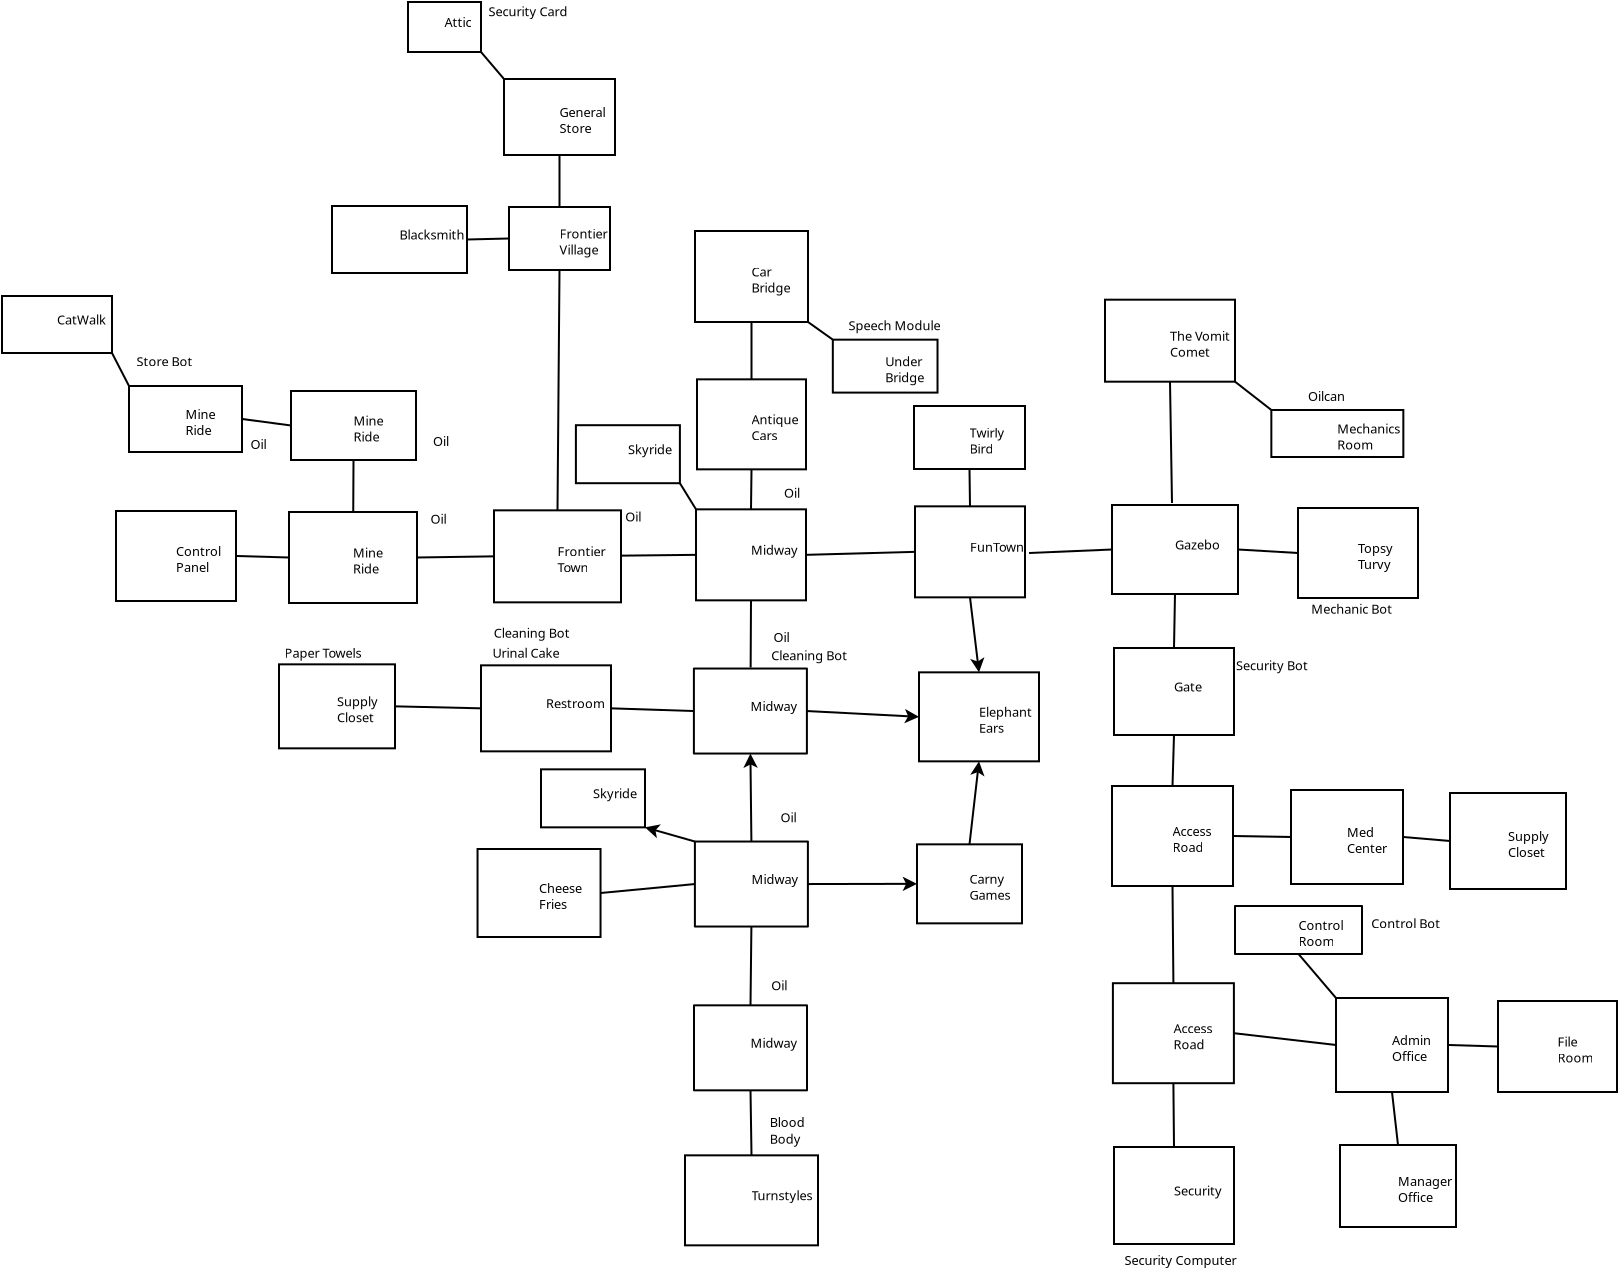 <?xml version="1.0" encoding="UTF-8"?>
<dia:diagram xmlns:dia="http://www.lysator.liu.se/~alla/dia/">
  <dia:layer name="Background" visible="true">
    <dia:object type="Standard - Box" version="0" id="O0">
      <dia:attribute name="obj_pos">
        <dia:point val="-2.9,-2.2"/>
      </dia:attribute>
      <dia:attribute name="obj_bb">
        <dia:rectangle val="-2.95,-2.25;2.8,2.1"/>
      </dia:attribute>
      <dia:attribute name="elem_corner">
        <dia:point val="-2.9,-2.2"/>
      </dia:attribute>
      <dia:attribute name="elem_width">
        <dia:real val="5.65"/>
      </dia:attribute>
      <dia:attribute name="elem_height">
        <dia:real val="4.25"/>
      </dia:attribute>
      <dia:attribute name="show_background">
        <dia:boolean val="true"/>
      </dia:attribute>
      <dia:attribute name="corner_radius">
        <dia:real val="1.175e-38"/>
      </dia:attribute>
    </dia:object>
    <dia:object type="Standard - Text" version="1" id="O1">
      <dia:attribute name="obj_pos">
        <dia:point val="-0.075,-0.075"/>
      </dia:attribute>
      <dia:attribute name="obj_bb">
        <dia:rectangle val="-0.075,-0.618;2.14,0.323"/>
      </dia:attribute>
      <dia:attribute name="text">
        <dia:composite type="text">
          <dia:attribute name="string">
            <dia:string>#Midway#</dia:string>
          </dia:attribute>
          <dia:attribute name="font">
            <dia:font family="sans" style="0" name="Helvetica"/>
          </dia:attribute>
          <dia:attribute name="height">
            <dia:real val="0.8"/>
          </dia:attribute>
          <dia:attribute name="pos">
            <dia:point val="-0.075,-0.075"/>
          </dia:attribute>
          <dia:attribute name="color">
            <dia:color val="#000000"/>
          </dia:attribute>
          <dia:attribute name="alignment">
            <dia:enum val="0"/>
          </dia:attribute>
        </dia:composite>
      </dia:attribute>
      <dia:attribute name="valign">
        <dia:enum val="3"/>
      </dia:attribute>
      <dia:connections>
        <dia:connection handle="0" to="O0" connection="8"/>
      </dia:connections>
    </dia:object>
    <dia:object type="Standard - Box" version="0" id="O2">
      <dia:attribute name="obj_pos">
        <dia:point val="-3.35,5.3"/>
      </dia:attribute>
      <dia:attribute name="obj_bb">
        <dia:rectangle val="-3.4,5.25;3.35,9.85"/>
      </dia:attribute>
      <dia:attribute name="elem_corner">
        <dia:point val="-3.35,5.3"/>
      </dia:attribute>
      <dia:attribute name="elem_width">
        <dia:real val="6.65"/>
      </dia:attribute>
      <dia:attribute name="elem_height">
        <dia:real val="4.5"/>
      </dia:attribute>
      <dia:attribute name="show_background">
        <dia:boolean val="true"/>
      </dia:attribute>
    </dia:object>
    <dia:object type="Standard - Text" version="1" id="O3">
      <dia:attribute name="obj_pos">
        <dia:point val="-0.025,7.55"/>
      </dia:attribute>
      <dia:attribute name="obj_bb">
        <dia:rectangle val="-0.025,7.008;2.91,7.947"/>
      </dia:attribute>
      <dia:attribute name="text">
        <dia:composite type="text">
          <dia:attribute name="string">
            <dia:string>#Turnstyles#</dia:string>
          </dia:attribute>
          <dia:attribute name="font">
            <dia:font family="sans" style="0" name="Helvetica"/>
          </dia:attribute>
          <dia:attribute name="height">
            <dia:real val="0.8"/>
          </dia:attribute>
          <dia:attribute name="pos">
            <dia:point val="-0.025,7.55"/>
          </dia:attribute>
          <dia:attribute name="color">
            <dia:color val="#000000"/>
          </dia:attribute>
          <dia:attribute name="alignment">
            <dia:enum val="0"/>
          </dia:attribute>
        </dia:composite>
      </dia:attribute>
      <dia:attribute name="valign">
        <dia:enum val="3"/>
      </dia:attribute>
      <dia:connections>
        <dia:connection handle="0" to="O2" connection="8"/>
      </dia:connections>
    </dia:object>
    <dia:object type="Standard - Box" version="0" id="O4">
      <dia:attribute name="obj_pos">
        <dia:point val="-2.855,-10.39"/>
      </dia:attribute>
      <dia:attribute name="obj_bb">
        <dia:rectangle val="-2.905,-10.44;2.845,-6.09"/>
      </dia:attribute>
      <dia:attribute name="elem_corner">
        <dia:point val="-2.855,-10.39"/>
      </dia:attribute>
      <dia:attribute name="elem_width">
        <dia:real val="5.65"/>
      </dia:attribute>
      <dia:attribute name="elem_height">
        <dia:real val="4.25"/>
      </dia:attribute>
      <dia:attribute name="show_background">
        <dia:boolean val="true"/>
      </dia:attribute>
      <dia:attribute name="corner_radius">
        <dia:real val="1.175e-38"/>
      </dia:attribute>
    </dia:object>
    <dia:object type="Standard - Text" version="1" id="O5">
      <dia:attribute name="obj_pos">
        <dia:point val="-0.03,-8.265"/>
      </dia:attribute>
      <dia:attribute name="obj_bb">
        <dia:rectangle val="-0.03,-8.807;2.185,-7.867"/>
      </dia:attribute>
      <dia:attribute name="text">
        <dia:composite type="text">
          <dia:attribute name="string">
            <dia:string>#Midway#</dia:string>
          </dia:attribute>
          <dia:attribute name="font">
            <dia:font family="sans" style="0" name="Helvetica"/>
          </dia:attribute>
          <dia:attribute name="height">
            <dia:real val="0.8"/>
          </dia:attribute>
          <dia:attribute name="pos">
            <dia:point val="-0.03,-8.265"/>
          </dia:attribute>
          <dia:attribute name="color">
            <dia:color val="#000000"/>
          </dia:attribute>
          <dia:attribute name="alignment">
            <dia:enum val="0"/>
          </dia:attribute>
        </dia:composite>
      </dia:attribute>
      <dia:attribute name="valign">
        <dia:enum val="3"/>
      </dia:attribute>
      <dia:connections>
        <dia:connection handle="0" to="O4" connection="8"/>
      </dia:connections>
    </dia:object>
    <dia:object type="Standard - Box" version="0" id="O6">
      <dia:attribute name="obj_pos">
        <dia:point val="-10.55,-14"/>
      </dia:attribute>
      <dia:attribute name="obj_bb">
        <dia:rectangle val="-10.6,-14.05;-5.3,-11.05"/>
      </dia:attribute>
      <dia:attribute name="elem_corner">
        <dia:point val="-10.55,-14"/>
      </dia:attribute>
      <dia:attribute name="elem_width">
        <dia:real val="5.2"/>
      </dia:attribute>
      <dia:attribute name="elem_height">
        <dia:real val="2.9"/>
      </dia:attribute>
      <dia:attribute name="show_background">
        <dia:boolean val="true"/>
      </dia:attribute>
    </dia:object>
    <dia:object type="Standard - Text" version="1" id="O7">
      <dia:attribute name="obj_pos">
        <dia:point val="-7.95,-12.55"/>
      </dia:attribute>
      <dia:attribute name="obj_bb">
        <dia:rectangle val="-7.95,-13.092;-5.787,-12.152"/>
      </dia:attribute>
      <dia:attribute name="text">
        <dia:composite type="text">
          <dia:attribute name="string">
            <dia:string>#Skyride#</dia:string>
          </dia:attribute>
          <dia:attribute name="font">
            <dia:font family="sans" style="0" name="Helvetica"/>
          </dia:attribute>
          <dia:attribute name="height">
            <dia:real val="0.8"/>
          </dia:attribute>
          <dia:attribute name="pos">
            <dia:point val="-7.95,-12.55"/>
          </dia:attribute>
          <dia:attribute name="color">
            <dia:color val="#000000"/>
          </dia:attribute>
          <dia:attribute name="alignment">
            <dia:enum val="0"/>
          </dia:attribute>
        </dia:composite>
      </dia:attribute>
      <dia:attribute name="valign">
        <dia:enum val="3"/>
      </dia:attribute>
      <dia:connections>
        <dia:connection handle="0" to="O6" connection="8"/>
      </dia:connections>
    </dia:object>
    <dia:object type="Standard - Box" version="0" id="O8">
      <dia:attribute name="obj_pos">
        <dia:point val="8.25,-10.25"/>
      </dia:attribute>
      <dia:attribute name="obj_bb">
        <dia:rectangle val="8.2,-10.3;13.55,-6.25"/>
      </dia:attribute>
      <dia:attribute name="elem_corner">
        <dia:point val="8.25,-10.25"/>
      </dia:attribute>
      <dia:attribute name="elem_width">
        <dia:real val="5.25"/>
      </dia:attribute>
      <dia:attribute name="elem_height">
        <dia:real val="3.95"/>
      </dia:attribute>
      <dia:attribute name="show_background">
        <dia:boolean val="true"/>
      </dia:attribute>
    </dia:object>
    <dia:object type="Standard - Text" version="1" id="O9">
      <dia:attribute name="obj_pos">
        <dia:point val="10.875,-8.275"/>
      </dia:attribute>
      <dia:attribute name="obj_bb">
        <dia:rectangle val="10.875,-8.818;12.912,-7.077"/>
      </dia:attribute>
      <dia:attribute name="text">
        <dia:composite type="text">
          <dia:attribute name="string">
            <dia:string>#Carny
Games#</dia:string>
          </dia:attribute>
          <dia:attribute name="font">
            <dia:font family="sans" style="0" name="Helvetica"/>
          </dia:attribute>
          <dia:attribute name="height">
            <dia:real val="0.8"/>
          </dia:attribute>
          <dia:attribute name="pos">
            <dia:point val="10.875,-8.275"/>
          </dia:attribute>
          <dia:attribute name="color">
            <dia:color val="#000000"/>
          </dia:attribute>
          <dia:attribute name="alignment">
            <dia:enum val="0"/>
          </dia:attribute>
        </dia:composite>
      </dia:attribute>
      <dia:attribute name="valign">
        <dia:enum val="3"/>
      </dia:attribute>
      <dia:connections>
        <dia:connection handle="0" to="O8" connection="8"/>
      </dia:connections>
    </dia:object>
    <dia:object type="Standard - Box" version="0" id="O10">
      <dia:attribute name="obj_pos">
        <dia:point val="-2.905,-19.04"/>
      </dia:attribute>
      <dia:attribute name="obj_bb">
        <dia:rectangle val="-2.955,-19.09;2.795,-14.74"/>
      </dia:attribute>
      <dia:attribute name="elem_corner">
        <dia:point val="-2.905,-19.04"/>
      </dia:attribute>
      <dia:attribute name="elem_width">
        <dia:real val="5.65"/>
      </dia:attribute>
      <dia:attribute name="elem_height">
        <dia:real val="4.25"/>
      </dia:attribute>
      <dia:attribute name="show_background">
        <dia:boolean val="true"/>
      </dia:attribute>
      <dia:attribute name="corner_radius">
        <dia:real val="1.175e-38"/>
      </dia:attribute>
    </dia:object>
    <dia:object type="Standard - Text" version="1" id="O11">
      <dia:attribute name="obj_pos">
        <dia:point val="-0.08,-16.915"/>
      </dia:attribute>
      <dia:attribute name="obj_bb">
        <dia:rectangle val="-0.08,-17.457;2.135,-16.517"/>
      </dia:attribute>
      <dia:attribute name="text">
        <dia:composite type="text">
          <dia:attribute name="string">
            <dia:string>#Midway#</dia:string>
          </dia:attribute>
          <dia:attribute name="font">
            <dia:font family="sans" style="0" name="Helvetica"/>
          </dia:attribute>
          <dia:attribute name="height">
            <dia:real val="0.8"/>
          </dia:attribute>
          <dia:attribute name="pos">
            <dia:point val="-0.08,-16.915"/>
          </dia:attribute>
          <dia:attribute name="color">
            <dia:color val="#000000"/>
          </dia:attribute>
          <dia:attribute name="alignment">
            <dia:enum val="0"/>
          </dia:attribute>
        </dia:composite>
      </dia:attribute>
      <dia:attribute name="valign">
        <dia:enum val="3"/>
      </dia:attribute>
      <dia:connections>
        <dia:connection handle="0" to="O10" connection="8"/>
      </dia:connections>
    </dia:object>
    <dia:object type="Standard - Box" version="0" id="O12">
      <dia:attribute name="obj_pos">
        <dia:point val="8.35,-18.85"/>
      </dia:attribute>
      <dia:attribute name="obj_bb">
        <dia:rectangle val="8.3,-18.9;14.4,-14.35"/>
      </dia:attribute>
      <dia:attribute name="elem_corner">
        <dia:point val="8.35,-18.85"/>
      </dia:attribute>
      <dia:attribute name="elem_width">
        <dia:real val="6"/>
      </dia:attribute>
      <dia:attribute name="elem_height">
        <dia:real val="4.45"/>
      </dia:attribute>
      <dia:attribute name="show_background">
        <dia:boolean val="true"/>
      </dia:attribute>
    </dia:object>
    <dia:object type="Standard - Text" version="1" id="O13">
      <dia:attribute name="obj_pos">
        <dia:point val="11.35,-16.625"/>
      </dia:attribute>
      <dia:attribute name="obj_bb">
        <dia:rectangle val="11.35,-17.12;13.932,-14.493"/>
      </dia:attribute>
      <dia:attribute name="text">
        <dia:composite type="text">
          <dia:attribute name="string">
            <dia:string>#Elephant
Ears
#</dia:string>
          </dia:attribute>
          <dia:attribute name="font">
            <dia:font family="sans" style="0" name="Helvetica"/>
          </dia:attribute>
          <dia:attribute name="height">
            <dia:real val="0.8"/>
          </dia:attribute>
          <dia:attribute name="pos">
            <dia:point val="11.35,-16.625"/>
          </dia:attribute>
          <dia:attribute name="color">
            <dia:color val="#000000"/>
          </dia:attribute>
          <dia:attribute name="alignment">
            <dia:enum val="0"/>
          </dia:attribute>
        </dia:composite>
      </dia:attribute>
      <dia:attribute name="valign">
        <dia:enum val="3"/>
      </dia:attribute>
      <dia:connections>
        <dia:connection handle="0" to="O12" connection="8"/>
      </dia:connections>
    </dia:object>
    <dia:object type="Standard - Box" version="0" id="O14">
      <dia:attribute name="obj_pos">
        <dia:point val="-13.55,-19.2"/>
      </dia:attribute>
      <dia:attribute name="obj_bb">
        <dia:rectangle val="-13.6,-19.25;-7,-14.85"/>
      </dia:attribute>
      <dia:attribute name="elem_corner">
        <dia:point val="-13.55,-19.2"/>
      </dia:attribute>
      <dia:attribute name="elem_width">
        <dia:real val="6.5"/>
      </dia:attribute>
      <dia:attribute name="elem_height">
        <dia:real val="4.3"/>
      </dia:attribute>
      <dia:attribute name="show_background">
        <dia:boolean val="true"/>
      </dia:attribute>
    </dia:object>
    <dia:object type="Standard - Text" version="1" id="O15">
      <dia:attribute name="obj_pos">
        <dia:point val="-10.3,-17.05"/>
      </dia:attribute>
      <dia:attribute name="obj_bb">
        <dia:rectangle val="-10.3,-17.593;-7.522,-16.652"/>
      </dia:attribute>
      <dia:attribute name="text">
        <dia:composite type="text">
          <dia:attribute name="string">
            <dia:string>#Restroom#</dia:string>
          </dia:attribute>
          <dia:attribute name="font">
            <dia:font family="sans" style="0" name="Helvetica"/>
          </dia:attribute>
          <dia:attribute name="height">
            <dia:real val="0.8"/>
          </dia:attribute>
          <dia:attribute name="pos">
            <dia:point val="-10.3,-17.05"/>
          </dia:attribute>
          <dia:attribute name="color">
            <dia:color val="#000000"/>
          </dia:attribute>
          <dia:attribute name="alignment">
            <dia:enum val="0"/>
          </dia:attribute>
        </dia:composite>
      </dia:attribute>
      <dia:attribute name="valign">
        <dia:enum val="3"/>
      </dia:attribute>
      <dia:connections>
        <dia:connection handle="0" to="O14" connection="8"/>
      </dia:connections>
    </dia:object>
    <dia:object type="Standard - Box" version="0" id="O16">
      <dia:attribute name="obj_pos">
        <dia:point val="-23.65,-19.25"/>
      </dia:attribute>
      <dia:attribute name="obj_bb">
        <dia:rectangle val="-23.7,-19.3;-17.8,-15"/>
      </dia:attribute>
      <dia:attribute name="elem_corner">
        <dia:point val="-23.65,-19.25"/>
      </dia:attribute>
      <dia:attribute name="elem_width">
        <dia:real val="5.8"/>
      </dia:attribute>
      <dia:attribute name="elem_height">
        <dia:real val="4.2"/>
      </dia:attribute>
      <dia:attribute name="show_background">
        <dia:boolean val="true"/>
      </dia:attribute>
    </dia:object>
    <dia:object type="Standard - Text" version="1" id="O17">
      <dia:attribute name="obj_pos">
        <dia:point val="-20.75,-17.15"/>
      </dia:attribute>
      <dia:attribute name="obj_bb">
        <dia:rectangle val="-20.75,-17.692;-18.762,-15.953"/>
      </dia:attribute>
      <dia:attribute name="text">
        <dia:composite type="text">
          <dia:attribute name="string">
            <dia:string>#Supply
Closet#</dia:string>
          </dia:attribute>
          <dia:attribute name="font">
            <dia:font family="sans" style="0" name="Helvetica"/>
          </dia:attribute>
          <dia:attribute name="height">
            <dia:real val="0.8"/>
          </dia:attribute>
          <dia:attribute name="pos">
            <dia:point val="-20.75,-17.15"/>
          </dia:attribute>
          <dia:attribute name="color">
            <dia:color val="#000000"/>
          </dia:attribute>
          <dia:attribute name="alignment">
            <dia:enum val="0"/>
          </dia:attribute>
        </dia:composite>
      </dia:attribute>
      <dia:attribute name="valign">
        <dia:enum val="3"/>
      </dia:attribute>
      <dia:connections>
        <dia:connection handle="0" to="O16" connection="8"/>
      </dia:connections>
    </dia:object>
    <dia:object type="Standard - Box" version="0" id="O18">
      <dia:attribute name="obj_pos">
        <dia:point val="-2.8,-27"/>
      </dia:attribute>
      <dia:attribute name="obj_bb">
        <dia:rectangle val="-2.85,-27.05;2.75,-22.4"/>
      </dia:attribute>
      <dia:attribute name="elem_corner">
        <dia:point val="-2.8,-27"/>
      </dia:attribute>
      <dia:attribute name="elem_width">
        <dia:real val="5.5"/>
      </dia:attribute>
      <dia:attribute name="elem_height">
        <dia:real val="4.55"/>
      </dia:attribute>
      <dia:attribute name="show_background">
        <dia:boolean val="true"/>
      </dia:attribute>
    </dia:object>
    <dia:object type="Standard - Text" version="1" id="O19">
      <dia:attribute name="obj_pos">
        <dia:point val="-0.05,-24.725"/>
      </dia:attribute>
      <dia:attribute name="obj_bb">
        <dia:rectangle val="-0.05,-25.267;2.165,-24.328"/>
      </dia:attribute>
      <dia:attribute name="text">
        <dia:composite type="text">
          <dia:attribute name="string">
            <dia:string>#Midway#</dia:string>
          </dia:attribute>
          <dia:attribute name="font">
            <dia:font family="sans" style="0" name="Helvetica"/>
          </dia:attribute>
          <dia:attribute name="height">
            <dia:real val="0.8"/>
          </dia:attribute>
          <dia:attribute name="pos">
            <dia:point val="-0.05,-24.725"/>
          </dia:attribute>
          <dia:attribute name="color">
            <dia:color val="#000000"/>
          </dia:attribute>
          <dia:attribute name="alignment">
            <dia:enum val="0"/>
          </dia:attribute>
        </dia:composite>
      </dia:attribute>
      <dia:attribute name="valign">
        <dia:enum val="3"/>
      </dia:attribute>
      <dia:connections>
        <dia:connection handle="0" to="O18" connection="8"/>
      </dia:connections>
    </dia:object>
    <dia:object type="Standard - Box" version="0" id="O20">
      <dia:attribute name="obj_pos">
        <dia:point val="-2.75,-33.5"/>
      </dia:attribute>
      <dia:attribute name="obj_bb">
        <dia:rectangle val="-2.8,-33.55;2.75,-28.95"/>
      </dia:attribute>
      <dia:attribute name="elem_corner">
        <dia:point val="-2.75,-33.5"/>
      </dia:attribute>
      <dia:attribute name="elem_width">
        <dia:real val="5.45"/>
      </dia:attribute>
      <dia:attribute name="elem_height">
        <dia:real val="4.5"/>
      </dia:attribute>
      <dia:attribute name="show_background">
        <dia:boolean val="true"/>
      </dia:attribute>
    </dia:object>
    <dia:object type="Standard - Text" version="1" id="O21">
      <dia:attribute name="obj_pos">
        <dia:point val="-0.025,-31.25"/>
      </dia:attribute>
      <dia:attribute name="obj_bb">
        <dia:rectangle val="-0.025,-31.793;2.23,-30.052"/>
      </dia:attribute>
      <dia:attribute name="text">
        <dia:composite type="text">
          <dia:attribute name="string">
            <dia:string>#Antique
Cars#</dia:string>
          </dia:attribute>
          <dia:attribute name="font">
            <dia:font family="sans" style="0" name="Helvetica"/>
          </dia:attribute>
          <dia:attribute name="height">
            <dia:real val="0.8"/>
          </dia:attribute>
          <dia:attribute name="pos">
            <dia:point val="-0.025,-31.25"/>
          </dia:attribute>
          <dia:attribute name="color">
            <dia:color val="#000000"/>
          </dia:attribute>
          <dia:attribute name="alignment">
            <dia:enum val="0"/>
          </dia:attribute>
        </dia:composite>
      </dia:attribute>
      <dia:attribute name="valign">
        <dia:enum val="3"/>
      </dia:attribute>
      <dia:connections>
        <dia:connection handle="0" to="O20" connection="8"/>
      </dia:connections>
    </dia:object>
    <dia:object type="Standard - Line" version="0" id="O22">
      <dia:attribute name="obj_pos">
        <dia:point val="-2.855,-10.39"/>
      </dia:attribute>
      <dia:attribute name="obj_bb">
        <dia:rectangle val="-5.535,-11.595;-2.793,-10.328"/>
      </dia:attribute>
      <dia:attribute name="conn_endpoints">
        <dia:point val="-2.855,-10.39"/>
        <dia:point val="-5.35,-11.1"/>
      </dia:attribute>
      <dia:attribute name="numcp">
        <dia:int val="1"/>
      </dia:attribute>
      <dia:attribute name="end_arrow">
        <dia:enum val="22"/>
      </dia:attribute>
      <dia:attribute name="end_arrow_length">
        <dia:real val="0.5"/>
      </dia:attribute>
      <dia:attribute name="end_arrow_width">
        <dia:real val="0.5"/>
      </dia:attribute>
      <dia:connections>
        <dia:connection handle="0" to="O4" connection="0"/>
        <dia:connection handle="1" to="O6" connection="7"/>
      </dia:connections>
    </dia:object>
    <dia:object type="Standard - Line" version="0" id="O23">
      <dia:attribute name="obj_pos">
        <dia:point val="-0.03,-10.39"/>
      </dia:attribute>
      <dia:attribute name="obj_bb">
        <dia:rectangle val="-0.581,-14.846;0.421,-10.339"/>
      </dia:attribute>
      <dia:attribute name="conn_endpoints">
        <dia:point val="-0.03,-10.39"/>
        <dia:point val="-0.08,-14.79"/>
      </dia:attribute>
      <dia:attribute name="numcp">
        <dia:int val="1"/>
      </dia:attribute>
      <dia:attribute name="end_arrow">
        <dia:enum val="22"/>
      </dia:attribute>
      <dia:attribute name="end_arrow_length">
        <dia:real val="0.5"/>
      </dia:attribute>
      <dia:attribute name="end_arrow_width">
        <dia:real val="0.5"/>
      </dia:attribute>
      <dia:connections>
        <dia:connection handle="0" to="O4" connection="1"/>
        <dia:connection handle="1" to="O10" connection="6"/>
      </dia:connections>
    </dia:object>
    <dia:object type="Standard - Box" version="0" id="O24">
      <dia:attribute name="obj_pos">
        <dia:point val="8.15,-27.15"/>
      </dia:attribute>
      <dia:attribute name="obj_bb">
        <dia:rectangle val="8.1,-27.2;13.7,-22.55"/>
      </dia:attribute>
      <dia:attribute name="elem_corner">
        <dia:point val="8.15,-27.15"/>
      </dia:attribute>
      <dia:attribute name="elem_width">
        <dia:real val="5.5"/>
      </dia:attribute>
      <dia:attribute name="elem_height">
        <dia:real val="4.55"/>
      </dia:attribute>
      <dia:attribute name="show_background">
        <dia:boolean val="true"/>
      </dia:attribute>
    </dia:object>
    <dia:object type="Standard - Line" version="0" id="O25">
      <dia:attribute name="obj_pos">
        <dia:point val="2.745,-16.915"/>
      </dia:attribute>
      <dia:attribute name="obj_bb">
        <dia:rectangle val="2.692,-17.127;8.426,-16.123"/>
      </dia:attribute>
      <dia:attribute name="conn_endpoints">
        <dia:point val="2.745,-16.915"/>
        <dia:point val="8.35,-16.625"/>
      </dia:attribute>
      <dia:attribute name="numcp">
        <dia:int val="1"/>
      </dia:attribute>
      <dia:attribute name="end_arrow">
        <dia:enum val="22"/>
      </dia:attribute>
      <dia:attribute name="end_arrow_length">
        <dia:real val="0.5"/>
      </dia:attribute>
      <dia:attribute name="end_arrow_width">
        <dia:real val="0.5"/>
      </dia:attribute>
      <dia:connections>
        <dia:connection handle="0" to="O10" connection="4"/>
        <dia:connection handle="1" to="O12" connection="3"/>
      </dia:connections>
    </dia:object>
    <dia:object type="Standard - Line" version="0" id="O26">
      <dia:attribute name="obj_pos">
        <dia:point val="10.9,-22.6"/>
      </dia:attribute>
      <dia:attribute name="obj_bb">
        <dia:rectangle val="10.844,-22.656;11.852,-18.741"/>
      </dia:attribute>
      <dia:attribute name="conn_endpoints">
        <dia:point val="10.9,-22.6"/>
        <dia:point val="11.35,-18.85"/>
      </dia:attribute>
      <dia:attribute name="numcp">
        <dia:int val="1"/>
      </dia:attribute>
      <dia:attribute name="end_arrow">
        <dia:enum val="22"/>
      </dia:attribute>
      <dia:attribute name="end_arrow_length">
        <dia:real val="0.5"/>
      </dia:attribute>
      <dia:attribute name="end_arrow_width">
        <dia:real val="0.5"/>
      </dia:attribute>
      <dia:connections>
        <dia:connection handle="0" to="O24" connection="6"/>
        <dia:connection handle="1" to="O12" connection="1"/>
      </dia:connections>
    </dia:object>
    <dia:object type="Standard - Line" version="0" id="O27">
      <dia:attribute name="obj_pos">
        <dia:point val="2.795,-8.265"/>
      </dia:attribute>
      <dia:attribute name="obj_bb">
        <dia:rectangle val="2.745,-8.775;8.301,-7.775"/>
      </dia:attribute>
      <dia:attribute name="conn_endpoints">
        <dia:point val="2.795,-8.265"/>
        <dia:point val="8.25,-8.275"/>
      </dia:attribute>
      <dia:attribute name="numcp">
        <dia:int val="1"/>
      </dia:attribute>
      <dia:attribute name="end_arrow">
        <dia:enum val="22"/>
      </dia:attribute>
      <dia:attribute name="end_arrow_length">
        <dia:real val="0.5"/>
      </dia:attribute>
      <dia:attribute name="end_arrow_width">
        <dia:real val="0.5"/>
      </dia:attribute>
      <dia:connections>
        <dia:connection handle="0" to="O4" connection="4"/>
        <dia:connection handle="1" to="O8" connection="3"/>
      </dia:connections>
    </dia:object>
    <dia:object type="Standard - Line" version="0" id="O28">
      <dia:attribute name="obj_pos">
        <dia:point val="10.875,-10.25"/>
      </dia:attribute>
      <dia:attribute name="obj_bb">
        <dia:rectangle val="10.82,-14.507;11.852,-10.195"/>
      </dia:attribute>
      <dia:attribute name="conn_endpoints">
        <dia:point val="10.875,-10.25"/>
        <dia:point val="11.35,-14.4"/>
      </dia:attribute>
      <dia:attribute name="numcp">
        <dia:int val="1"/>
      </dia:attribute>
      <dia:attribute name="end_arrow">
        <dia:enum val="22"/>
      </dia:attribute>
      <dia:attribute name="end_arrow_length">
        <dia:real val="0.5"/>
      </dia:attribute>
      <dia:attribute name="end_arrow_width">
        <dia:real val="0.5"/>
      </dia:attribute>
      <dia:connections>
        <dia:connection handle="0" to="O8" connection="1"/>
        <dia:connection handle="1" to="O12" connection="6"/>
      </dia:connections>
    </dia:object>
    <dia:object type="Standard - Text" version="1" id="O29">
      <dia:attribute name="obj_pos">
        <dia:point val="10.9,-24.875"/>
      </dia:attribute>
      <dia:attribute name="obj_bb">
        <dia:rectangle val="10.9,-25.418;13.402,-24.477"/>
      </dia:attribute>
      <dia:attribute name="text">
        <dia:composite type="text">
          <dia:attribute name="string">
            <dia:string>#FunTown#</dia:string>
          </dia:attribute>
          <dia:attribute name="font">
            <dia:font family="sans" style="0" name="Helvetica"/>
          </dia:attribute>
          <dia:attribute name="height">
            <dia:real val="0.8"/>
          </dia:attribute>
          <dia:attribute name="pos">
            <dia:point val="10.9,-24.875"/>
          </dia:attribute>
          <dia:attribute name="color">
            <dia:color val="#000000"/>
          </dia:attribute>
          <dia:attribute name="alignment">
            <dia:enum val="0"/>
          </dia:attribute>
        </dia:composite>
      </dia:attribute>
      <dia:attribute name="valign">
        <dia:enum val="3"/>
      </dia:attribute>
      <dia:connections>
        <dia:connection handle="0" to="O24" connection="8"/>
      </dia:connections>
    </dia:object>
    <dia:object type="Standard - Box" version="0" id="O30">
      <dia:attribute name="obj_pos">
        <dia:point val="-12.9,-26.95"/>
      </dia:attribute>
      <dia:attribute name="obj_bb">
        <dia:rectangle val="-12.95,-27;-6.5,-22.3"/>
      </dia:attribute>
      <dia:attribute name="elem_corner">
        <dia:point val="-12.9,-26.95"/>
      </dia:attribute>
      <dia:attribute name="elem_width">
        <dia:real val="6.35"/>
      </dia:attribute>
      <dia:attribute name="elem_height">
        <dia:real val="4.6"/>
      </dia:attribute>
      <dia:attribute name="show_background">
        <dia:boolean val="true"/>
      </dia:attribute>
    </dia:object>
    <dia:object type="Standard - Text" version="1" id="O31">
      <dia:attribute name="obj_pos">
        <dia:point val="-9.725,-24.65"/>
      </dia:attribute>
      <dia:attribute name="obj_bb">
        <dia:rectangle val="-9.725,-25.192;-7.49,-23.453"/>
      </dia:attribute>
      <dia:attribute name="text">
        <dia:composite type="text">
          <dia:attribute name="string">
            <dia:string>#Frontier
Town#</dia:string>
          </dia:attribute>
          <dia:attribute name="font">
            <dia:font family="sans" style="0" name="Helvetica"/>
          </dia:attribute>
          <dia:attribute name="height">
            <dia:real val="0.8"/>
          </dia:attribute>
          <dia:attribute name="pos">
            <dia:point val="-9.725,-24.65"/>
          </dia:attribute>
          <dia:attribute name="color">
            <dia:color val="#000000"/>
          </dia:attribute>
          <dia:attribute name="alignment">
            <dia:enum val="0"/>
          </dia:attribute>
        </dia:composite>
      </dia:attribute>
      <dia:attribute name="valign">
        <dia:enum val="3"/>
      </dia:attribute>
      <dia:connections>
        <dia:connection handle="0" to="O30" connection="8"/>
      </dia:connections>
    </dia:object>
    <dia:object type="Standard - Box" version="0" id="O32">
      <dia:attribute name="obj_pos">
        <dia:point val="-2.85,-40.917"/>
      </dia:attribute>
      <dia:attribute name="obj_bb">
        <dia:rectangle val="-2.9,-40.967;2.85,-36.317"/>
      </dia:attribute>
      <dia:attribute name="elem_corner">
        <dia:point val="-2.85,-40.917"/>
      </dia:attribute>
      <dia:attribute name="elem_width">
        <dia:real val="5.65"/>
      </dia:attribute>
      <dia:attribute name="elem_height">
        <dia:real val="4.55"/>
      </dia:attribute>
      <dia:attribute name="show_background">
        <dia:boolean val="true"/>
      </dia:attribute>
    </dia:object>
    <dia:object type="Standard - Text" version="1" id="O33">
      <dia:attribute name="obj_pos">
        <dia:point val="-0.025,-38.642"/>
      </dia:attribute>
      <dia:attribute name="obj_bb">
        <dia:rectangle val="-0.025,-39.184;1.875,-37.444"/>
      </dia:attribute>
      <dia:attribute name="text">
        <dia:composite type="text">
          <dia:attribute name="string">
            <dia:string>#Car 
Bridge#</dia:string>
          </dia:attribute>
          <dia:attribute name="font">
            <dia:font family="sans" style="0" name="Helvetica"/>
          </dia:attribute>
          <dia:attribute name="height">
            <dia:real val="0.8"/>
          </dia:attribute>
          <dia:attribute name="pos">
            <dia:point val="-0.025,-38.642"/>
          </dia:attribute>
          <dia:attribute name="color">
            <dia:color val="#000000"/>
          </dia:attribute>
          <dia:attribute name="alignment">
            <dia:enum val="0"/>
          </dia:attribute>
        </dia:composite>
      </dia:attribute>
      <dia:attribute name="valign">
        <dia:enum val="3"/>
      </dia:attribute>
      <dia:connections>
        <dia:connection handle="0" to="O32" connection="8"/>
      </dia:connections>
    </dia:object>
    <dia:object type="Standard - Box" version="0" id="O34">
      <dia:attribute name="obj_pos">
        <dia:point val="8.1,-32.167"/>
      </dia:attribute>
      <dia:attribute name="obj_bb">
        <dia:rectangle val="8.05,-32.217;13.7,-28.967"/>
      </dia:attribute>
      <dia:attribute name="elem_corner">
        <dia:point val="8.1,-32.167"/>
      </dia:attribute>
      <dia:attribute name="elem_width">
        <dia:real val="5.55"/>
      </dia:attribute>
      <dia:attribute name="elem_height">
        <dia:real val="3.15"/>
      </dia:attribute>
      <dia:attribute name="show_background">
        <dia:boolean val="true"/>
      </dia:attribute>
    </dia:object>
    <dia:object type="Standard - Text" version="1" id="O35">
      <dia:attribute name="obj_pos">
        <dia:point val="10.875,-30.592"/>
      </dia:attribute>
      <dia:attribute name="obj_bb">
        <dia:rectangle val="10.875,-31.134;12.52,-29.394"/>
      </dia:attribute>
      <dia:attribute name="text">
        <dia:composite type="text">
          <dia:attribute name="string">
            <dia:string>#Twirly
Bird#</dia:string>
          </dia:attribute>
          <dia:attribute name="font">
            <dia:font family="sans" style="0" name="Helvetica"/>
          </dia:attribute>
          <dia:attribute name="height">
            <dia:real val="0.8"/>
          </dia:attribute>
          <dia:attribute name="pos">
            <dia:point val="10.875,-30.592"/>
          </dia:attribute>
          <dia:attribute name="color">
            <dia:color val="#000000"/>
          </dia:attribute>
          <dia:attribute name="alignment">
            <dia:enum val="0"/>
          </dia:attribute>
        </dia:composite>
      </dia:attribute>
      <dia:attribute name="valign">
        <dia:enum val="3"/>
      </dia:attribute>
      <dia:connections>
        <dia:connection handle="0" to="O34" connection="8"/>
      </dia:connections>
    </dia:object>
    <dia:object type="Standard - Line" version="0" id="O36">
      <dia:attribute name="obj_pos">
        <dia:point val="10.9,-27.15"/>
      </dia:attribute>
      <dia:attribute name="obj_bb">
        <dia:rectangle val="10.824,-29.067;10.951,-27.099"/>
      </dia:attribute>
      <dia:attribute name="conn_endpoints">
        <dia:point val="10.9,-27.15"/>
        <dia:point val="10.875,-29.017"/>
      </dia:attribute>
      <dia:attribute name="numcp">
        <dia:int val="1"/>
      </dia:attribute>
      <dia:connections>
        <dia:connection handle="0" to="O24" connection="1"/>
        <dia:connection handle="1" to="O34" connection="6"/>
      </dia:connections>
    </dia:object>
    <dia:object type="Standard - Line" version="0" id="O37">
      <dia:attribute name="obj_pos">
        <dia:point val="2.7,-24.725"/>
      </dia:attribute>
      <dia:attribute name="obj_bb">
        <dia:rectangle val="2.649,-24.926;8.201,-24.674"/>
      </dia:attribute>
      <dia:attribute name="conn_endpoints">
        <dia:point val="2.7,-24.725"/>
        <dia:point val="8.15,-24.875"/>
      </dia:attribute>
      <dia:attribute name="numcp">
        <dia:int val="1"/>
      </dia:attribute>
      <dia:connections>
        <dia:connection handle="0" to="O18" connection="4"/>
        <dia:connection handle="1" to="O24" connection="3"/>
      </dia:connections>
    </dia:object>
    <dia:object type="Standard - Box" version="0" id="O38">
      <dia:attribute name="obj_pos">
        <dia:point val="-8.805,-31.207"/>
      </dia:attribute>
      <dia:attribute name="obj_bb">
        <dia:rectangle val="-8.855,-31.257;-3.555,-28.257"/>
      </dia:attribute>
      <dia:attribute name="elem_corner">
        <dia:point val="-8.805,-31.207"/>
      </dia:attribute>
      <dia:attribute name="elem_width">
        <dia:real val="5.2"/>
      </dia:attribute>
      <dia:attribute name="elem_height">
        <dia:real val="2.9"/>
      </dia:attribute>
      <dia:attribute name="show_background">
        <dia:boolean val="true"/>
      </dia:attribute>
    </dia:object>
    <dia:object type="Standard - Text" version="1" id="O39">
      <dia:attribute name="obj_pos">
        <dia:point val="-6.205,-29.757"/>
      </dia:attribute>
      <dia:attribute name="obj_bb">
        <dia:rectangle val="-6.205,-30.299;-4.043,-29.359"/>
      </dia:attribute>
      <dia:attribute name="text">
        <dia:composite type="text">
          <dia:attribute name="string">
            <dia:string>#Skyride#</dia:string>
          </dia:attribute>
          <dia:attribute name="font">
            <dia:font family="sans" style="0" name="Helvetica"/>
          </dia:attribute>
          <dia:attribute name="height">
            <dia:real val="0.8"/>
          </dia:attribute>
          <dia:attribute name="pos">
            <dia:point val="-6.205,-29.757"/>
          </dia:attribute>
          <dia:attribute name="color">
            <dia:color val="#000000"/>
          </dia:attribute>
          <dia:attribute name="alignment">
            <dia:enum val="0"/>
          </dia:attribute>
        </dia:composite>
      </dia:attribute>
      <dia:attribute name="valign">
        <dia:enum val="3"/>
      </dia:attribute>
      <dia:connections>
        <dia:connection handle="0" to="O38" connection="8"/>
      </dia:connections>
    </dia:object>
    <dia:object type="Standard - Line" version="0" id="O40">
      <dia:attribute name="obj_pos">
        <dia:point val="-2.8,-27"/>
      </dia:attribute>
      <dia:attribute name="obj_bb">
        <dia:rectangle val="-3.674,-28.376;-2.731,-26.931"/>
      </dia:attribute>
      <dia:attribute name="conn_endpoints">
        <dia:point val="-2.8,-27"/>
        <dia:point val="-3.605,-28.307"/>
      </dia:attribute>
      <dia:attribute name="numcp">
        <dia:int val="1"/>
      </dia:attribute>
      <dia:connections>
        <dia:connection handle="0" to="O18" connection="0"/>
        <dia:connection handle="1" to="O38" connection="7"/>
      </dia:connections>
    </dia:object>
    <dia:object type="Standard - Line" version="0" id="O41">
      <dia:attribute name="obj_pos">
        <dia:point val="-0.05,-27"/>
      </dia:attribute>
      <dia:attribute name="obj_bb">
        <dia:rectangle val="-0.101,-29.051;0.026,-26.949"/>
      </dia:attribute>
      <dia:attribute name="conn_endpoints">
        <dia:point val="-0.05,-27"/>
        <dia:point val="-0.025,-29"/>
      </dia:attribute>
      <dia:attribute name="numcp">
        <dia:int val="1"/>
      </dia:attribute>
      <dia:connections>
        <dia:connection handle="0" to="O18" connection="1"/>
        <dia:connection handle="1" to="O20" connection="6"/>
      </dia:connections>
    </dia:object>
    <dia:object type="Standard - Line" version="0" id="O42">
      <dia:attribute name="obj_pos">
        <dia:point val="-0.025,-33.5"/>
      </dia:attribute>
      <dia:attribute name="obj_bb">
        <dia:rectangle val="-0.075,-36.417;0.025,-33.45"/>
      </dia:attribute>
      <dia:attribute name="conn_endpoints">
        <dia:point val="-0.025,-33.5"/>
        <dia:point val="-0.025,-36.367"/>
      </dia:attribute>
      <dia:attribute name="numcp">
        <dia:int val="1"/>
      </dia:attribute>
      <dia:connections>
        <dia:connection handle="0" to="O20" connection="1"/>
        <dia:connection handle="1" to="O32" connection="6"/>
      </dia:connections>
    </dia:object>
    <dia:object type="Standard - Box" version="0" id="O43">
      <dia:attribute name="obj_pos">
        <dia:point val="18,-27.217"/>
      </dia:attribute>
      <dia:attribute name="obj_bb">
        <dia:rectangle val="17.95,-27.267;24.35,-22.717"/>
      </dia:attribute>
      <dia:attribute name="elem_corner">
        <dia:point val="18,-27.217"/>
      </dia:attribute>
      <dia:attribute name="elem_width">
        <dia:real val="6.3"/>
      </dia:attribute>
      <dia:attribute name="elem_height">
        <dia:real val="4.45"/>
      </dia:attribute>
      <dia:attribute name="show_background">
        <dia:boolean val="true"/>
      </dia:attribute>
    </dia:object>
    <dia:object type="Standard - Text" version="1" id="O44">
      <dia:attribute name="obj_pos">
        <dia:point val="21.15,-24.992"/>
      </dia:attribute>
      <dia:attribute name="obj_bb">
        <dia:rectangle val="21.15,-25.534;23.35,-24.594"/>
      </dia:attribute>
      <dia:attribute name="text">
        <dia:composite type="text">
          <dia:attribute name="string">
            <dia:string>#Gazebo#</dia:string>
          </dia:attribute>
          <dia:attribute name="font">
            <dia:font family="sans" style="0" name="Helvetica"/>
          </dia:attribute>
          <dia:attribute name="height">
            <dia:real val="0.8"/>
          </dia:attribute>
          <dia:attribute name="pos">
            <dia:point val="21.15,-24.992"/>
          </dia:attribute>
          <dia:attribute name="color">
            <dia:color val="#000000"/>
          </dia:attribute>
          <dia:attribute name="alignment">
            <dia:enum val="0"/>
          </dia:attribute>
        </dia:composite>
      </dia:attribute>
      <dia:attribute name="valign">
        <dia:enum val="3"/>
      </dia:attribute>
      <dia:connections>
        <dia:connection handle="0" to="O43" connection="8"/>
      </dia:connections>
    </dia:object>
    <dia:object type="Standard - Box" version="0" id="O45">
      <dia:attribute name="obj_pos">
        <dia:point val="18.1,-20.067"/>
      </dia:attribute>
      <dia:attribute name="obj_bb">
        <dia:rectangle val="18.05,-20.117;24.15,-15.667"/>
      </dia:attribute>
      <dia:attribute name="elem_corner">
        <dia:point val="18.1,-20.067"/>
      </dia:attribute>
      <dia:attribute name="elem_width">
        <dia:real val="6"/>
      </dia:attribute>
      <dia:attribute name="elem_height">
        <dia:real val="4.35"/>
      </dia:attribute>
      <dia:attribute name="show_background">
        <dia:boolean val="true"/>
      </dia:attribute>
    </dia:object>
    <dia:object type="Standard - Text" version="1" id="O46">
      <dia:attribute name="obj_pos">
        <dia:point val="21.1,-17.892"/>
      </dia:attribute>
      <dia:attribute name="obj_bb">
        <dia:rectangle val="21.1,-18.434;22.495,-17.494"/>
      </dia:attribute>
      <dia:attribute name="text">
        <dia:composite type="text">
          <dia:attribute name="string">
            <dia:string>#Gate#</dia:string>
          </dia:attribute>
          <dia:attribute name="font">
            <dia:font family="sans" style="0" name="Helvetica"/>
          </dia:attribute>
          <dia:attribute name="height">
            <dia:real val="0.8"/>
          </dia:attribute>
          <dia:attribute name="pos">
            <dia:point val="21.1,-17.892"/>
          </dia:attribute>
          <dia:attribute name="color">
            <dia:color val="#000000"/>
          </dia:attribute>
          <dia:attribute name="alignment">
            <dia:enum val="0"/>
          </dia:attribute>
        </dia:composite>
      </dia:attribute>
      <dia:attribute name="valign">
        <dia:enum val="3"/>
      </dia:attribute>
      <dia:connections>
        <dia:connection handle="0" to="O45" connection="8"/>
      </dia:connections>
    </dia:object>
    <dia:object type="Standard - Box" version="0" id="O47">
      <dia:attribute name="obj_pos">
        <dia:point val="18,-13.167"/>
      </dia:attribute>
      <dia:attribute name="obj_bb">
        <dia:rectangle val="17.95,-13.217;24.1,-8.117"/>
      </dia:attribute>
      <dia:attribute name="elem_corner">
        <dia:point val="18,-13.167"/>
      </dia:attribute>
      <dia:attribute name="elem_width">
        <dia:real val="6.05"/>
      </dia:attribute>
      <dia:attribute name="elem_height">
        <dia:real val="5"/>
      </dia:attribute>
      <dia:attribute name="show_background">
        <dia:boolean val="true"/>
      </dia:attribute>
    </dia:object>
    <dia:object type="Standard - Text" version="1" id="O48">
      <dia:attribute name="obj_pos">
        <dia:point val="21.025,-10.667"/>
      </dia:attribute>
      <dia:attribute name="obj_bb">
        <dia:rectangle val="21.025,-11.209;23.015,-9.469"/>
      </dia:attribute>
      <dia:attribute name="text">
        <dia:composite type="text">
          <dia:attribute name="string">
            <dia:string>#Access
Road#</dia:string>
          </dia:attribute>
          <dia:attribute name="font">
            <dia:font family="sans" style="0" name="Helvetica"/>
          </dia:attribute>
          <dia:attribute name="height">
            <dia:real val="0.8"/>
          </dia:attribute>
          <dia:attribute name="pos">
            <dia:point val="21.025,-10.667"/>
          </dia:attribute>
          <dia:attribute name="color">
            <dia:color val="#000000"/>
          </dia:attribute>
          <dia:attribute name="alignment">
            <dia:enum val="0"/>
          </dia:attribute>
        </dia:composite>
      </dia:attribute>
      <dia:attribute name="valign">
        <dia:enum val="3"/>
      </dia:attribute>
      <dia:connections>
        <dia:connection handle="0" to="O47" connection="8"/>
      </dia:connections>
    </dia:object>
    <dia:object type="Standard - Box" version="0" id="O49">
      <dia:attribute name="obj_pos">
        <dia:point val="18.045,-3.307"/>
      </dia:attribute>
      <dia:attribute name="obj_bb">
        <dia:rectangle val="17.995,-3.357;24.145,1.743"/>
      </dia:attribute>
      <dia:attribute name="elem_corner">
        <dia:point val="18.045,-3.307"/>
      </dia:attribute>
      <dia:attribute name="elem_width">
        <dia:real val="6.05"/>
      </dia:attribute>
      <dia:attribute name="elem_height">
        <dia:real val="5"/>
      </dia:attribute>
      <dia:attribute name="show_background">
        <dia:boolean val="true"/>
      </dia:attribute>
    </dia:object>
    <dia:object type="Standard - Text" version="1" id="O50">
      <dia:attribute name="obj_pos">
        <dia:point val="21.07,-0.807"/>
      </dia:attribute>
      <dia:attribute name="obj_bb">
        <dia:rectangle val="21.07,-1.349;23.06,0.391"/>
      </dia:attribute>
      <dia:attribute name="text">
        <dia:composite type="text">
          <dia:attribute name="string">
            <dia:string>#Access
Road#</dia:string>
          </dia:attribute>
          <dia:attribute name="font">
            <dia:font family="sans" style="0" name="Helvetica"/>
          </dia:attribute>
          <dia:attribute name="height">
            <dia:real val="0.8"/>
          </dia:attribute>
          <dia:attribute name="pos">
            <dia:point val="21.07,-0.807"/>
          </dia:attribute>
          <dia:attribute name="color">
            <dia:color val="#000000"/>
          </dia:attribute>
          <dia:attribute name="alignment">
            <dia:enum val="0"/>
          </dia:attribute>
        </dia:composite>
      </dia:attribute>
      <dia:attribute name="valign">
        <dia:enum val="3"/>
      </dia:attribute>
      <dia:connections>
        <dia:connection handle="0" to="O49" connection="8"/>
      </dia:connections>
    </dia:object>
    <dia:object type="Standard - Box" version="0" id="O51">
      <dia:attribute name="obj_pos">
        <dia:point val="18.1,4.883"/>
      </dia:attribute>
      <dia:attribute name="obj_bb">
        <dia:rectangle val="18.05,4.833;24.15,9.783"/>
      </dia:attribute>
      <dia:attribute name="elem_corner">
        <dia:point val="18.1,4.883"/>
      </dia:attribute>
      <dia:attribute name="elem_width">
        <dia:real val="6"/>
      </dia:attribute>
      <dia:attribute name="elem_height">
        <dia:real val="4.85"/>
      </dia:attribute>
      <dia:attribute name="show_background">
        <dia:boolean val="true"/>
      </dia:attribute>
    </dia:object>
    <dia:object type="Standard - Text" version="1" id="O52">
      <dia:attribute name="obj_pos">
        <dia:point val="21.1,7.308"/>
      </dia:attribute>
      <dia:attribute name="obj_bb">
        <dia:rectangle val="21.1,6.766;23.492,7.706"/>
      </dia:attribute>
      <dia:attribute name="text">
        <dia:composite type="text">
          <dia:attribute name="string">
            <dia:string>#Security#</dia:string>
          </dia:attribute>
          <dia:attribute name="font">
            <dia:font family="sans" style="0" name="Helvetica"/>
          </dia:attribute>
          <dia:attribute name="height">
            <dia:real val="0.8"/>
          </dia:attribute>
          <dia:attribute name="pos">
            <dia:point val="21.1,7.308"/>
          </dia:attribute>
          <dia:attribute name="color">
            <dia:color val="#000000"/>
          </dia:attribute>
          <dia:attribute name="alignment">
            <dia:enum val="0"/>
          </dia:attribute>
        </dia:composite>
      </dia:attribute>
      <dia:attribute name="valign">
        <dia:enum val="3"/>
      </dia:attribute>
      <dia:connections>
        <dia:connection handle="0" to="O51" connection="8"/>
      </dia:connections>
    </dia:object>
    <dia:object type="Standard - Box" version="0" id="O53">
      <dia:attribute name="obj_pos">
        <dia:point val="26.95,-12.967"/>
      </dia:attribute>
      <dia:attribute name="obj_bb">
        <dia:rectangle val="26.9,-13.017;32.6,-8.217"/>
      </dia:attribute>
      <dia:attribute name="elem_corner">
        <dia:point val="26.95,-12.967"/>
      </dia:attribute>
      <dia:attribute name="elem_width">
        <dia:real val="5.6"/>
      </dia:attribute>
      <dia:attribute name="elem_height">
        <dia:real val="4.7"/>
      </dia:attribute>
      <dia:attribute name="show_background">
        <dia:boolean val="true"/>
      </dia:attribute>
    </dia:object>
    <dia:object type="Standard - Text" version="1" id="O54">
      <dia:attribute name="obj_pos">
        <dia:point val="29.75,-10.617"/>
      </dia:attribute>
      <dia:attribute name="obj_bb">
        <dia:rectangle val="29.75,-11.159;31.71,-9.419"/>
      </dia:attribute>
      <dia:attribute name="text">
        <dia:composite type="text">
          <dia:attribute name="string">
            <dia:string>#Med
Center#</dia:string>
          </dia:attribute>
          <dia:attribute name="font">
            <dia:font family="sans" style="0" name="Helvetica"/>
          </dia:attribute>
          <dia:attribute name="height">
            <dia:real val="0.8"/>
          </dia:attribute>
          <dia:attribute name="pos">
            <dia:point val="29.75,-10.617"/>
          </dia:attribute>
          <dia:attribute name="color">
            <dia:color val="#000000"/>
          </dia:attribute>
          <dia:attribute name="alignment">
            <dia:enum val="0"/>
          </dia:attribute>
        </dia:composite>
      </dia:attribute>
      <dia:attribute name="valign">
        <dia:enum val="3"/>
      </dia:attribute>
      <dia:connections>
        <dia:connection handle="0" to="O53" connection="8"/>
      </dia:connections>
    </dia:object>
    <dia:object type="Standard - Box" version="0" id="O55">
      <dia:attribute name="obj_pos">
        <dia:point val="29.2,-2.567"/>
      </dia:attribute>
      <dia:attribute name="obj_bb">
        <dia:rectangle val="29.15,-2.617;34.85,2.183"/>
      </dia:attribute>
      <dia:attribute name="elem_corner">
        <dia:point val="29.2,-2.567"/>
      </dia:attribute>
      <dia:attribute name="elem_width">
        <dia:real val="5.6"/>
      </dia:attribute>
      <dia:attribute name="elem_height">
        <dia:real val="4.7"/>
      </dia:attribute>
      <dia:attribute name="show_background">
        <dia:boolean val="true"/>
      </dia:attribute>
    </dia:object>
    <dia:object type="Standard - Text" version="1" id="O56">
      <dia:attribute name="obj_pos">
        <dia:point val="32,-0.217"/>
      </dia:attribute>
      <dia:attribute name="obj_bb">
        <dia:rectangle val="32,-0.759;33.858,0.981"/>
      </dia:attribute>
      <dia:attribute name="text">
        <dia:composite type="text">
          <dia:attribute name="string">
            <dia:string>#Admin
Office#</dia:string>
          </dia:attribute>
          <dia:attribute name="font">
            <dia:font family="sans" style="0" name="Helvetica"/>
          </dia:attribute>
          <dia:attribute name="height">
            <dia:real val="0.8"/>
          </dia:attribute>
          <dia:attribute name="pos">
            <dia:point val="32,-0.217"/>
          </dia:attribute>
          <dia:attribute name="color">
            <dia:color val="#000000"/>
          </dia:attribute>
          <dia:attribute name="alignment">
            <dia:enum val="0"/>
          </dia:attribute>
        </dia:composite>
      </dia:attribute>
      <dia:attribute name="valign">
        <dia:enum val="3"/>
      </dia:attribute>
      <dia:connections>
        <dia:connection handle="0" to="O55" connection="8"/>
      </dia:connections>
    </dia:object>
    <dia:object type="Standard - Box" version="0" id="O57">
      <dia:attribute name="obj_pos">
        <dia:point val="37.3,-2.417"/>
      </dia:attribute>
      <dia:attribute name="obj_bb">
        <dia:rectangle val="37.25,-2.467;43.3,2.183"/>
      </dia:attribute>
      <dia:attribute name="elem_corner">
        <dia:point val="37.3,-2.417"/>
      </dia:attribute>
      <dia:attribute name="elem_width">
        <dia:real val="5.95"/>
      </dia:attribute>
      <dia:attribute name="elem_height">
        <dia:real val="4.55"/>
      </dia:attribute>
      <dia:attribute name="show_background">
        <dia:boolean val="true"/>
      </dia:attribute>
    </dia:object>
    <dia:object type="Standard - Text" version="1" id="O58">
      <dia:attribute name="obj_pos">
        <dia:point val="40.275,-0.142"/>
      </dia:attribute>
      <dia:attribute name="obj_bb">
        <dia:rectangle val="40.275,-0.684;41.938,1.056"/>
      </dia:attribute>
      <dia:attribute name="text">
        <dia:composite type="text">
          <dia:attribute name="string">
            <dia:string>#File
Room#</dia:string>
          </dia:attribute>
          <dia:attribute name="font">
            <dia:font family="sans" style="0" name="Helvetica"/>
          </dia:attribute>
          <dia:attribute name="height">
            <dia:real val="0.8"/>
          </dia:attribute>
          <dia:attribute name="pos">
            <dia:point val="40.275,-0.142"/>
          </dia:attribute>
          <dia:attribute name="color">
            <dia:color val="#000000"/>
          </dia:attribute>
          <dia:attribute name="alignment">
            <dia:enum val="0"/>
          </dia:attribute>
        </dia:composite>
      </dia:attribute>
      <dia:attribute name="valign">
        <dia:enum val="3"/>
      </dia:attribute>
      <dia:connections>
        <dia:connection handle="0" to="O57" connection="8"/>
      </dia:connections>
    </dia:object>
    <dia:object type="Standard - Box" version="0" id="O59">
      <dia:attribute name="obj_pos">
        <dia:point val="29.4,4.783"/>
      </dia:attribute>
      <dia:attribute name="obj_bb">
        <dia:rectangle val="29.35,4.733;35.25,8.933"/>
      </dia:attribute>
      <dia:attribute name="elem_corner">
        <dia:point val="29.4,4.783"/>
      </dia:attribute>
      <dia:attribute name="elem_width">
        <dia:real val="5.8"/>
      </dia:attribute>
      <dia:attribute name="elem_height">
        <dia:real val="4.1"/>
      </dia:attribute>
      <dia:attribute name="show_background">
        <dia:boolean val="true"/>
      </dia:attribute>
    </dia:object>
    <dia:object type="Standard - Text" version="1" id="O60">
      <dia:attribute name="obj_pos">
        <dia:point val="32.3,6.833"/>
      </dia:attribute>
      <dia:attribute name="obj_bb">
        <dia:rectangle val="32.3,6.291;34.855,8.031"/>
      </dia:attribute>
      <dia:attribute name="text">
        <dia:composite type="text">
          <dia:attribute name="string">
            <dia:string>#Manager
Office#</dia:string>
          </dia:attribute>
          <dia:attribute name="font">
            <dia:font family="sans" style="0" name="Helvetica"/>
          </dia:attribute>
          <dia:attribute name="height">
            <dia:real val="0.8"/>
          </dia:attribute>
          <dia:attribute name="pos">
            <dia:point val="32.3,6.833"/>
          </dia:attribute>
          <dia:attribute name="color">
            <dia:color val="#000000"/>
          </dia:attribute>
          <dia:attribute name="alignment">
            <dia:enum val="0"/>
          </dia:attribute>
        </dia:composite>
      </dia:attribute>
      <dia:attribute name="valign">
        <dia:enum val="3"/>
      </dia:attribute>
      <dia:connections>
        <dia:connection handle="0" to="O59" connection="8"/>
      </dia:connections>
    </dia:object>
    <dia:object type="Standard - Line" version="0" id="O61">
      <dia:attribute name="obj_pos">
        <dia:point val="21.025,-13.167"/>
      </dia:attribute>
      <dia:attribute name="obj_bb">
        <dia:rectangle val="20.974,-15.768;21.151,-13.115"/>
      </dia:attribute>
      <dia:attribute name="conn_endpoints">
        <dia:point val="21.025,-13.167"/>
        <dia:point val="21.1,-15.717"/>
      </dia:attribute>
      <dia:attribute name="numcp">
        <dia:int val="1"/>
      </dia:attribute>
      <dia:connections>
        <dia:connection handle="0" to="O47" connection="1"/>
        <dia:connection handle="1" to="O45" connection="6"/>
      </dia:connections>
    </dia:object>
    <dia:object type="Standard - Line" version="0" id="O62">
      <dia:attribute name="obj_pos">
        <dia:point val="21.07,-3.307"/>
      </dia:attribute>
      <dia:attribute name="obj_bb">
        <dia:rectangle val="20.974,-8.217;21.12,-3.256"/>
      </dia:attribute>
      <dia:attribute name="conn_endpoints">
        <dia:point val="21.07,-3.307"/>
        <dia:point val="21.025,-8.167"/>
      </dia:attribute>
      <dia:attribute name="numcp">
        <dia:int val="1"/>
      </dia:attribute>
      <dia:connections>
        <dia:connection handle="0" to="O49" connection="1"/>
        <dia:connection handle="1" to="O47" connection="6"/>
      </dia:connections>
    </dia:object>
    <dia:object type="Standard - Line" version="0" id="O63">
      <dia:attribute name="obj_pos">
        <dia:point val="24.05,-10.667"/>
      </dia:attribute>
      <dia:attribute name="obj_bb">
        <dia:rectangle val="23.999,-10.718;27.001,-10.566"/>
      </dia:attribute>
      <dia:attribute name="conn_endpoints">
        <dia:point val="24.05,-10.667"/>
        <dia:point val="26.95,-10.617"/>
      </dia:attribute>
      <dia:attribute name="numcp">
        <dia:int val="1"/>
      </dia:attribute>
      <dia:connections>
        <dia:connection handle="0" to="O47" connection="4"/>
        <dia:connection handle="1" to="O53" connection="3"/>
      </dia:connections>
    </dia:object>
    <dia:object type="Standard - Line" version="0" id="O64">
      <dia:attribute name="obj_pos">
        <dia:point val="24.095,-0.807"/>
      </dia:attribute>
      <dia:attribute name="obj_bb">
        <dia:rectangle val="24.04,-0.862;29.255,-0.161"/>
      </dia:attribute>
      <dia:attribute name="conn_endpoints">
        <dia:point val="24.095,-0.807"/>
        <dia:point val="29.2,-0.217"/>
      </dia:attribute>
      <dia:attribute name="numcp">
        <dia:int val="1"/>
      </dia:attribute>
      <dia:connections>
        <dia:connection handle="0" to="O49" connection="4"/>
        <dia:connection handle="1" to="O55" connection="3"/>
      </dia:connections>
    </dia:object>
    <dia:object type="Standard - Line" version="0" id="O65">
      <dia:attribute name="obj_pos">
        <dia:point val="34.8,-0.217"/>
      </dia:attribute>
      <dia:attribute name="obj_bb">
        <dia:rectangle val="34.748,-0.268;37.352,-0.09"/>
      </dia:attribute>
      <dia:attribute name="conn_endpoints">
        <dia:point val="34.8,-0.217"/>
        <dia:point val="37.3,-0.142"/>
      </dia:attribute>
      <dia:attribute name="numcp">
        <dia:int val="1"/>
      </dia:attribute>
      <dia:connections>
        <dia:connection handle="0" to="O55" connection="4"/>
        <dia:connection handle="1" to="O57" connection="3"/>
      </dia:connections>
    </dia:object>
    <dia:object type="Standard - Line" version="0" id="O66">
      <dia:attribute name="obj_pos">
        <dia:point val="32.3,4.783"/>
      </dia:attribute>
      <dia:attribute name="obj_bb">
        <dia:rectangle val="31.945,2.078;32.355,4.839"/>
      </dia:attribute>
      <dia:attribute name="conn_endpoints">
        <dia:point val="32.3,4.783"/>
        <dia:point val="32,2.133"/>
      </dia:attribute>
      <dia:attribute name="numcp">
        <dia:int val="1"/>
      </dia:attribute>
      <dia:connections>
        <dia:connection handle="0" to="O59" connection="1"/>
        <dia:connection handle="1" to="O55" connection="6"/>
      </dia:connections>
    </dia:object>
    <dia:object type="Standard - Line" version="0" id="O67">
      <dia:attribute name="obj_pos">
        <dia:point val="21.1,4.883"/>
      </dia:attribute>
      <dia:attribute name="obj_bb">
        <dia:rectangle val="21.02,1.643;21.151,4.934"/>
      </dia:attribute>
      <dia:attribute name="conn_endpoints">
        <dia:point val="21.1,4.883"/>
        <dia:point val="21.07,1.693"/>
      </dia:attribute>
      <dia:attribute name="numcp">
        <dia:int val="1"/>
      </dia:attribute>
      <dia:connections>
        <dia:connection handle="0" to="O51" connection="1"/>
        <dia:connection handle="1" to="O49" connection="6"/>
      </dia:connections>
    </dia:object>
    <dia:object type="Standard - Box" version="0" id="O68">
      <dia:attribute name="obj_pos">
        <dia:point val="34.9,-12.817"/>
      </dia:attribute>
      <dia:attribute name="obj_bb">
        <dia:rectangle val="34.85,-12.867;40.75,-7.967"/>
      </dia:attribute>
      <dia:attribute name="elem_corner">
        <dia:point val="34.9,-12.817"/>
      </dia:attribute>
      <dia:attribute name="elem_width">
        <dia:real val="5.8"/>
      </dia:attribute>
      <dia:attribute name="elem_height">
        <dia:real val="4.8"/>
      </dia:attribute>
      <dia:attribute name="show_background">
        <dia:boolean val="true"/>
      </dia:attribute>
    </dia:object>
    <dia:object type="Standard - Line" version="0" id="O69">
      <dia:attribute name="obj_pos">
        <dia:point val="32.55,-10.617"/>
      </dia:attribute>
      <dia:attribute name="obj_bb">
        <dia:rectangle val="32.496,-10.671;34.954,-10.363"/>
      </dia:attribute>
      <dia:attribute name="conn_endpoints">
        <dia:point val="32.55,-10.617"/>
        <dia:point val="34.9,-10.417"/>
      </dia:attribute>
      <dia:attribute name="numcp">
        <dia:int val="1"/>
      </dia:attribute>
      <dia:connections>
        <dia:connection handle="0" to="O53" connection="4"/>
        <dia:connection handle="1" to="O68" connection="3"/>
      </dia:connections>
    </dia:object>
    <dia:object type="Standard - Text" version="1" id="O70">
      <dia:attribute name="obj_pos">
        <dia:point val="37.8,-10.417"/>
      </dia:attribute>
      <dia:attribute name="obj_bb">
        <dia:rectangle val="37.8,-10.959;39.788,-9.219"/>
      </dia:attribute>
      <dia:attribute name="text">
        <dia:composite type="text">
          <dia:attribute name="string">
            <dia:string>#Supply
Closet#</dia:string>
          </dia:attribute>
          <dia:attribute name="font">
            <dia:font family="sans" style="0" name="Helvetica"/>
          </dia:attribute>
          <dia:attribute name="height">
            <dia:real val="0.8"/>
          </dia:attribute>
          <dia:attribute name="pos">
            <dia:point val="37.8,-10.417"/>
          </dia:attribute>
          <dia:attribute name="color">
            <dia:color val="#000000"/>
          </dia:attribute>
          <dia:attribute name="alignment">
            <dia:enum val="0"/>
          </dia:attribute>
        </dia:composite>
      </dia:attribute>
      <dia:attribute name="valign">
        <dia:enum val="3"/>
      </dia:attribute>
      <dia:connections>
        <dia:connection handle="0" to="O68" connection="8"/>
      </dia:connections>
    </dia:object>
    <dia:object type="Standard - Box" version="0" id="O71">
      <dia:attribute name="obj_pos">
        <dia:point val="17.65,-37.483"/>
      </dia:attribute>
      <dia:attribute name="obj_bb">
        <dia:rectangle val="17.6,-37.533;24.2,-33.334"/>
      </dia:attribute>
      <dia:attribute name="elem_corner">
        <dia:point val="17.65,-37.483"/>
      </dia:attribute>
      <dia:attribute name="elem_width">
        <dia:real val="6.5"/>
      </dia:attribute>
      <dia:attribute name="elem_height">
        <dia:real val="4.1"/>
      </dia:attribute>
      <dia:attribute name="show_background">
        <dia:boolean val="true"/>
      </dia:attribute>
    </dia:object>
    <dia:object type="Standard - Text" version="1" id="O72">
      <dia:attribute name="obj_pos">
        <dia:point val="20.9,-35.434"/>
      </dia:attribute>
      <dia:attribute name="obj_bb">
        <dia:rectangle val="20.9,-35.976;23.835,-34.236"/>
      </dia:attribute>
      <dia:attribute name="text">
        <dia:composite type="text">
          <dia:attribute name="string">
            <dia:string>#The Vomit
Comet#</dia:string>
          </dia:attribute>
          <dia:attribute name="font">
            <dia:font family="sans" style="0" name="Helvetica"/>
          </dia:attribute>
          <dia:attribute name="height">
            <dia:real val="0.8"/>
          </dia:attribute>
          <dia:attribute name="pos">
            <dia:point val="20.9,-35.434"/>
          </dia:attribute>
          <dia:attribute name="color">
            <dia:color val="#000000"/>
          </dia:attribute>
          <dia:attribute name="alignment">
            <dia:enum val="0"/>
          </dia:attribute>
        </dia:composite>
      </dia:attribute>
      <dia:attribute name="valign">
        <dia:enum val="3"/>
      </dia:attribute>
      <dia:connections>
        <dia:connection handle="0" to="O71" connection="8"/>
      </dia:connections>
    </dia:object>
    <dia:object type="Standard - Box" version="0" id="O73">
      <dia:attribute name="obj_pos">
        <dia:point val="25.967,-31.967"/>
      </dia:attribute>
      <dia:attribute name="obj_bb">
        <dia:rectangle val="25.917,-32.017;32.617,-29.567"/>
      </dia:attribute>
      <dia:attribute name="elem_corner">
        <dia:point val="25.967,-31.967"/>
      </dia:attribute>
      <dia:attribute name="elem_width">
        <dia:real val="6.6"/>
      </dia:attribute>
      <dia:attribute name="elem_height">
        <dia:real val="2.35"/>
      </dia:attribute>
      <dia:attribute name="show_background">
        <dia:boolean val="true"/>
      </dia:attribute>
    </dia:object>
    <dia:object type="Standard - Text" version="1" id="O74">
      <dia:attribute name="obj_pos">
        <dia:point val="29.267,-30.792"/>
      </dia:attribute>
      <dia:attribute name="obj_bb">
        <dia:rectangle val="29.267,-31.334;32.329,-29.594"/>
      </dia:attribute>
      <dia:attribute name="text">
        <dia:composite type="text">
          <dia:attribute name="string">
            <dia:string>#Mechanics
Room#</dia:string>
          </dia:attribute>
          <dia:attribute name="font">
            <dia:font family="sans" style="0" name="Helvetica"/>
          </dia:attribute>
          <dia:attribute name="height">
            <dia:real val="0.8"/>
          </dia:attribute>
          <dia:attribute name="pos">
            <dia:point val="29.267,-30.792"/>
          </dia:attribute>
          <dia:attribute name="color">
            <dia:color val="#000000"/>
          </dia:attribute>
          <dia:attribute name="alignment">
            <dia:enum val="0"/>
          </dia:attribute>
        </dia:composite>
      </dia:attribute>
      <dia:attribute name="valign">
        <dia:enum val="3"/>
      </dia:attribute>
      <dia:connections>
        <dia:connection handle="0" to="O73" connection="8"/>
      </dia:connections>
    </dia:object>
    <dia:object type="Standard - Line" version="0" id="O75">
      <dia:attribute name="obj_pos">
        <dia:point val="24.15,-33.383"/>
      </dia:attribute>
      <dia:attribute name="obj_bb">
        <dia:rectangle val="24.08,-33.454;26.037,-31.897"/>
      </dia:attribute>
      <dia:attribute name="conn_endpoints">
        <dia:point val="24.15,-33.383"/>
        <dia:point val="25.967,-31.967"/>
      </dia:attribute>
      <dia:attribute name="numcp">
        <dia:int val="1"/>
      </dia:attribute>
      <dia:connections>
        <dia:connection handle="0" to="O71" connection="7"/>
        <dia:connection handle="1" to="O73" connection="0"/>
      </dia:connections>
    </dia:object>
    <dia:object type="Standard - Line" version="0" id="O76">
      <dia:attribute name="obj_pos">
        <dia:point val="21,-27.317"/>
      </dia:attribute>
      <dia:attribute name="obj_bb">
        <dia:rectangle val="20.849,-33.434;21.051,-27.266"/>
      </dia:attribute>
      <dia:attribute name="conn_endpoints">
        <dia:point val="21,-27.317"/>
        <dia:point val="20.9,-33.383"/>
      </dia:attribute>
      <dia:attribute name="numcp">
        <dia:int val="1"/>
      </dia:attribute>
      <dia:connections>
        <dia:connection handle="1" to="O71" connection="6"/>
      </dia:connections>
    </dia:object>
    <dia:object type="Standard - Line" version="0" id="O77">
      <dia:attribute name="obj_pos">
        <dia:point val="18,-24.992"/>
      </dia:attribute>
      <dia:attribute name="obj_bb">
        <dia:rectangle val="13.798,-25.044;18.052,-24.765"/>
      </dia:attribute>
      <dia:attribute name="conn_endpoints">
        <dia:point val="18,-24.992"/>
        <dia:point val="13.85,-24.817"/>
      </dia:attribute>
      <dia:attribute name="numcp">
        <dia:int val="1"/>
      </dia:attribute>
      <dia:connections>
        <dia:connection handle="0" to="O43" connection="3"/>
      </dia:connections>
    </dia:object>
    <dia:object type="Standard - Box" version="0" id="O78">
      <dia:attribute name="obj_pos">
        <dia:point val="27.3,-27.067"/>
      </dia:attribute>
      <dia:attribute name="obj_bb">
        <dia:rectangle val="27.25,-27.117;33.35,-22.517"/>
      </dia:attribute>
      <dia:attribute name="elem_corner">
        <dia:point val="27.3,-27.067"/>
      </dia:attribute>
      <dia:attribute name="elem_width">
        <dia:real val="6"/>
      </dia:attribute>
      <dia:attribute name="elem_height">
        <dia:real val="4.5"/>
      </dia:attribute>
      <dia:attribute name="show_background">
        <dia:boolean val="true"/>
      </dia:attribute>
    </dia:object>
    <dia:object type="Standard - Text" version="1" id="O79">
      <dia:attribute name="obj_pos">
        <dia:point val="30.3,-24.817"/>
      </dia:attribute>
      <dia:attribute name="obj_bb">
        <dia:rectangle val="30.3,-25.359;31.93,-23.619"/>
      </dia:attribute>
      <dia:attribute name="text">
        <dia:composite type="text">
          <dia:attribute name="string">
            <dia:string>#Topsy
Turvy#</dia:string>
          </dia:attribute>
          <dia:attribute name="font">
            <dia:font family="sans" style="0" name="Helvetica"/>
          </dia:attribute>
          <dia:attribute name="height">
            <dia:real val="0.8"/>
          </dia:attribute>
          <dia:attribute name="pos">
            <dia:point val="30.3,-24.817"/>
          </dia:attribute>
          <dia:attribute name="color">
            <dia:color val="#000000"/>
          </dia:attribute>
          <dia:attribute name="alignment">
            <dia:enum val="0"/>
          </dia:attribute>
        </dia:composite>
      </dia:attribute>
      <dia:attribute name="valign">
        <dia:enum val="3"/>
      </dia:attribute>
      <dia:connections>
        <dia:connection handle="0" to="O78" connection="8"/>
      </dia:connections>
    </dia:object>
    <dia:object type="Standard - Line" version="0" id="O80">
      <dia:attribute name="obj_pos">
        <dia:point val="21.1,-20.067"/>
      </dia:attribute>
      <dia:attribute name="obj_bb">
        <dia:rectangle val="21.049,-22.818;21.201,-20.016"/>
      </dia:attribute>
      <dia:attribute name="conn_endpoints">
        <dia:point val="21.1,-20.067"/>
        <dia:point val="21.15,-22.767"/>
      </dia:attribute>
      <dia:attribute name="numcp">
        <dia:int val="1"/>
      </dia:attribute>
      <dia:connections>
        <dia:connection handle="0" to="O45" connection="1"/>
        <dia:connection handle="1" to="O43" connection="6"/>
      </dia:connections>
    </dia:object>
    <dia:object type="Standard - Line" version="0" id="O81">
      <dia:attribute name="obj_pos">
        <dia:point val="27.3,-24.817"/>
      </dia:attribute>
      <dia:attribute name="obj_bb">
        <dia:rectangle val="24.247,-25.045;27.353,-24.764"/>
      </dia:attribute>
      <dia:attribute name="conn_endpoints">
        <dia:point val="27.3,-24.817"/>
        <dia:point val="24.3,-24.992"/>
      </dia:attribute>
      <dia:attribute name="numcp">
        <dia:int val="1"/>
      </dia:attribute>
      <dia:connections>
        <dia:connection handle="0" to="O78" connection="3"/>
        <dia:connection handle="1" to="O43" connection="4"/>
      </dia:connections>
    </dia:object>
    <dia:object type="Standard - Line" version="0" id="O82">
      <dia:attribute name="obj_pos">
        <dia:point val="-2.905,-16.915"/>
      </dia:attribute>
      <dia:attribute name="obj_bb">
        <dia:rectangle val="-7.102,-17.102;-2.853,-16.863"/>
      </dia:attribute>
      <dia:attribute name="conn_endpoints">
        <dia:point val="-2.905,-16.915"/>
        <dia:point val="-7.05,-17.05"/>
      </dia:attribute>
      <dia:attribute name="numcp">
        <dia:int val="1"/>
      </dia:attribute>
      <dia:connections>
        <dia:connection handle="0" to="O10" connection="3"/>
        <dia:connection handle="1" to="O14" connection="4"/>
      </dia:connections>
    </dia:object>
    <dia:object type="Standard - Line" version="0" id="O83">
      <dia:attribute name="obj_pos">
        <dia:point val="-13.55,-17.05"/>
      </dia:attribute>
      <dia:attribute name="obj_bb">
        <dia:rectangle val="-17.901,-17.201;-13.499,-16.999"/>
      </dia:attribute>
      <dia:attribute name="conn_endpoints">
        <dia:point val="-13.55,-17.05"/>
        <dia:point val="-17.85,-17.15"/>
      </dia:attribute>
      <dia:attribute name="numcp">
        <dia:int val="1"/>
      </dia:attribute>
      <dia:connections>
        <dia:connection handle="0" to="O14" connection="3"/>
        <dia:connection handle="1" to="O16" connection="4"/>
      </dia:connections>
    </dia:object>
    <dia:object type="Standard - Box" version="0" id="O84">
      <dia:attribute name="obj_pos">
        <dia:point val="-13.723,-10.017"/>
      </dia:attribute>
      <dia:attribute name="obj_bb">
        <dia:rectangle val="-13.773,-10.067;-7.523,-5.567"/>
      </dia:attribute>
      <dia:attribute name="elem_corner">
        <dia:point val="-13.723,-10.017"/>
      </dia:attribute>
      <dia:attribute name="elem_width">
        <dia:real val="6.15"/>
      </dia:attribute>
      <dia:attribute name="elem_height">
        <dia:real val="4.4"/>
      </dia:attribute>
      <dia:attribute name="show_background">
        <dia:boolean val="true"/>
      </dia:attribute>
    </dia:object>
    <dia:object type="Standard - Text" version="1" id="O85">
      <dia:attribute name="obj_pos">
        <dia:point val="-10.648,-7.817"/>
      </dia:attribute>
      <dia:attribute name="obj_bb">
        <dia:rectangle val="-10.648,-8.359;-8.495,-6.619"/>
      </dia:attribute>
      <dia:attribute name="text">
        <dia:composite type="text">
          <dia:attribute name="string">
            <dia:string>#Cheese
Fries#</dia:string>
          </dia:attribute>
          <dia:attribute name="font">
            <dia:font family="sans" style="0" name="Helvetica"/>
          </dia:attribute>
          <dia:attribute name="height">
            <dia:real val="0.8"/>
          </dia:attribute>
          <dia:attribute name="pos">
            <dia:point val="-10.648,-7.817"/>
          </dia:attribute>
          <dia:attribute name="color">
            <dia:color val="#000000"/>
          </dia:attribute>
          <dia:attribute name="alignment">
            <dia:enum val="0"/>
          </dia:attribute>
        </dia:composite>
      </dia:attribute>
      <dia:attribute name="valign">
        <dia:enum val="3"/>
      </dia:attribute>
      <dia:connections>
        <dia:connection handle="0" to="O84" connection="8"/>
      </dia:connections>
    </dia:object>
    <dia:object type="Standard - Line" version="0" id="O86">
      <dia:attribute name="obj_pos">
        <dia:point val="-2.855,-8.265"/>
      </dia:attribute>
      <dia:attribute name="obj_bb">
        <dia:rectangle val="-7.627,-8.319;-2.8,-7.762"/>
      </dia:attribute>
      <dia:attribute name="conn_endpoints">
        <dia:point val="-2.855,-8.265"/>
        <dia:point val="-7.573,-7.817"/>
      </dia:attribute>
      <dia:attribute name="numcp">
        <dia:int val="1"/>
      </dia:attribute>
      <dia:connections>
        <dia:connection handle="0" to="O4" connection="3"/>
        <dia:connection handle="1" to="O84" connection="4"/>
      </dia:connections>
    </dia:object>
    <dia:object type="Standard - Box" version="0" id="O87">
      <dia:attribute name="obj_pos">
        <dia:point val="-12.15,-42.117"/>
      </dia:attribute>
      <dia:attribute name="obj_bb">
        <dia:rectangle val="-12.2,-42.167;-7.05,-38.917"/>
      </dia:attribute>
      <dia:attribute name="elem_corner">
        <dia:point val="-12.15,-42.117"/>
      </dia:attribute>
      <dia:attribute name="elem_width">
        <dia:real val="5.05"/>
      </dia:attribute>
      <dia:attribute name="elem_height">
        <dia:real val="3.15"/>
      </dia:attribute>
      <dia:attribute name="show_background">
        <dia:boolean val="true"/>
      </dia:attribute>
    </dia:object>
    <dia:object type="Standard - Text" version="1" id="O88">
      <dia:attribute name="obj_pos">
        <dia:point val="-9.625,-40.542"/>
      </dia:attribute>
      <dia:attribute name="obj_bb">
        <dia:rectangle val="-9.625,-41.084;-7.39,-39.344"/>
      </dia:attribute>
      <dia:attribute name="text">
        <dia:composite type="text">
          <dia:attribute name="string">
            <dia:string>#Frontier
Village#</dia:string>
          </dia:attribute>
          <dia:attribute name="font">
            <dia:font family="sans" style="0" name="Helvetica"/>
          </dia:attribute>
          <dia:attribute name="height">
            <dia:real val="0.8"/>
          </dia:attribute>
          <dia:attribute name="pos">
            <dia:point val="-9.625,-40.542"/>
          </dia:attribute>
          <dia:attribute name="color">
            <dia:color val="#000000"/>
          </dia:attribute>
          <dia:attribute name="alignment">
            <dia:enum val="0"/>
          </dia:attribute>
        </dia:composite>
      </dia:attribute>
      <dia:attribute name="valign">
        <dia:enum val="3"/>
      </dia:attribute>
      <dia:connections>
        <dia:connection handle="0" to="O87" connection="8"/>
      </dia:connections>
    </dia:object>
    <dia:object type="Standard - Box" version="0" id="O89">
      <dia:attribute name="obj_pos">
        <dia:point val="-12.4,-48.517"/>
      </dia:attribute>
      <dia:attribute name="obj_bb">
        <dia:rectangle val="-12.45,-48.567;-6.8,-44.667"/>
      </dia:attribute>
      <dia:attribute name="elem_corner">
        <dia:point val="-12.4,-48.517"/>
      </dia:attribute>
      <dia:attribute name="elem_width">
        <dia:real val="5.55"/>
      </dia:attribute>
      <dia:attribute name="elem_height">
        <dia:real val="3.8"/>
      </dia:attribute>
      <dia:attribute name="show_background">
        <dia:boolean val="true"/>
      </dia:attribute>
    </dia:object>
    <dia:object type="Standard - Text" version="1" id="O90">
      <dia:attribute name="obj_pos">
        <dia:point val="-9.625,-46.617"/>
      </dia:attribute>
      <dia:attribute name="obj_bb">
        <dia:rectangle val="-9.625,-47.159;-7.327,-45.419"/>
      </dia:attribute>
      <dia:attribute name="text">
        <dia:composite type="text">
          <dia:attribute name="string">
            <dia:string>#General
Store#</dia:string>
          </dia:attribute>
          <dia:attribute name="font">
            <dia:font family="sans" style="0" name="Helvetica"/>
          </dia:attribute>
          <dia:attribute name="height">
            <dia:real val="0.8"/>
          </dia:attribute>
          <dia:attribute name="pos">
            <dia:point val="-9.625,-46.617"/>
          </dia:attribute>
          <dia:attribute name="color">
            <dia:color val="#000000"/>
          </dia:attribute>
          <dia:attribute name="alignment">
            <dia:enum val="0"/>
          </dia:attribute>
        </dia:composite>
      </dia:attribute>
      <dia:attribute name="valign">
        <dia:enum val="3"/>
      </dia:attribute>
      <dia:connections>
        <dia:connection handle="0" to="O89" connection="8"/>
      </dia:connections>
    </dia:object>
    <dia:object type="Standard - Box" version="0" id="O91">
      <dia:attribute name="obj_pos">
        <dia:point val="-17.2,-52.367"/>
      </dia:attribute>
      <dia:attribute name="obj_bb">
        <dia:rectangle val="-17.25,-52.417;-13.5,-49.817"/>
      </dia:attribute>
      <dia:attribute name="elem_corner">
        <dia:point val="-17.2,-52.367"/>
      </dia:attribute>
      <dia:attribute name="elem_width">
        <dia:real val="3.65"/>
      </dia:attribute>
      <dia:attribute name="elem_height">
        <dia:real val="2.5"/>
      </dia:attribute>
      <dia:attribute name="show_background">
        <dia:boolean val="true"/>
      </dia:attribute>
    </dia:object>
    <dia:object type="Standard - Text" version="1" id="O92">
      <dia:attribute name="obj_pos">
        <dia:point val="-15.375,-51.117"/>
      </dia:attribute>
      <dia:attribute name="obj_bb">
        <dia:rectangle val="-15.375,-51.659;-14.05,-50.719"/>
      </dia:attribute>
      <dia:attribute name="text">
        <dia:composite type="text">
          <dia:attribute name="string">
            <dia:string>#Attic#</dia:string>
          </dia:attribute>
          <dia:attribute name="font">
            <dia:font family="sans" style="0" name="Helvetica"/>
          </dia:attribute>
          <dia:attribute name="height">
            <dia:real val="0.8"/>
          </dia:attribute>
          <dia:attribute name="pos">
            <dia:point val="-15.375,-51.117"/>
          </dia:attribute>
          <dia:attribute name="color">
            <dia:color val="#000000"/>
          </dia:attribute>
          <dia:attribute name="alignment">
            <dia:enum val="0"/>
          </dia:attribute>
        </dia:composite>
      </dia:attribute>
      <dia:attribute name="valign">
        <dia:enum val="3"/>
      </dia:attribute>
      <dia:connections>
        <dia:connection handle="0" to="O91" connection="8"/>
      </dia:connections>
    </dia:object>
    <dia:object type="Standard - Box" version="0" id="O93">
      <dia:attribute name="obj_pos">
        <dia:point val="-21,-42.167"/>
      </dia:attribute>
      <dia:attribute name="obj_bb">
        <dia:rectangle val="-21.05,-42.217;-14.2,-38.767"/>
      </dia:attribute>
      <dia:attribute name="elem_corner">
        <dia:point val="-21,-42.167"/>
      </dia:attribute>
      <dia:attribute name="elem_width">
        <dia:real val="6.75"/>
      </dia:attribute>
      <dia:attribute name="elem_height">
        <dia:real val="3.35"/>
      </dia:attribute>
      <dia:attribute name="show_background">
        <dia:boolean val="true"/>
      </dia:attribute>
    </dia:object>
    <dia:object type="Standard - Text" version="1" id="O94">
      <dia:attribute name="obj_pos">
        <dia:point val="-17.625,-40.492"/>
      </dia:attribute>
      <dia:attribute name="obj_bb">
        <dia:rectangle val="-17.625,-41.034;-14.418,-40.094"/>
      </dia:attribute>
      <dia:attribute name="text">
        <dia:composite type="text">
          <dia:attribute name="string">
            <dia:string>#Blacksmith#</dia:string>
          </dia:attribute>
          <dia:attribute name="font">
            <dia:font family="sans" style="0" name="Helvetica"/>
          </dia:attribute>
          <dia:attribute name="height">
            <dia:real val="0.8"/>
          </dia:attribute>
          <dia:attribute name="pos">
            <dia:point val="-17.625,-40.492"/>
          </dia:attribute>
          <dia:attribute name="color">
            <dia:color val="#000000"/>
          </dia:attribute>
          <dia:attribute name="alignment">
            <dia:enum val="0"/>
          </dia:attribute>
        </dia:composite>
      </dia:attribute>
      <dia:attribute name="valign">
        <dia:enum val="3"/>
      </dia:attribute>
      <dia:connections>
        <dia:connection handle="0" to="O93" connection="8"/>
      </dia:connections>
    </dia:object>
    <dia:object type="Standard - Line" version="0" id="O95">
      <dia:attribute name="obj_pos">
        <dia:point val="-9.725,-26.95"/>
      </dia:attribute>
      <dia:attribute name="obj_bb">
        <dia:rectangle val="-9.775,-39.017;-9.575,-26.9"/>
      </dia:attribute>
      <dia:attribute name="conn_endpoints">
        <dia:point val="-9.725,-26.95"/>
        <dia:point val="-9.625,-38.967"/>
      </dia:attribute>
      <dia:attribute name="numcp">
        <dia:int val="1"/>
      </dia:attribute>
      <dia:connections>
        <dia:connection handle="0" to="O30" connection="1"/>
        <dia:connection handle="1" to="O87" connection="6"/>
      </dia:connections>
    </dia:object>
    <dia:object type="Standard - Line" version="0" id="O96">
      <dia:attribute name="obj_pos">
        <dia:point val="-9.625,-42.117"/>
      </dia:attribute>
      <dia:attribute name="obj_bb">
        <dia:rectangle val="-9.675,-44.767;-9.575,-42.067"/>
      </dia:attribute>
      <dia:attribute name="conn_endpoints">
        <dia:point val="-9.625,-42.117"/>
        <dia:point val="-9.625,-44.717"/>
      </dia:attribute>
      <dia:attribute name="numcp">
        <dia:int val="1"/>
      </dia:attribute>
      <dia:connections>
        <dia:connection handle="0" to="O87" connection="1"/>
        <dia:connection handle="1" to="O89" connection="6"/>
      </dia:connections>
    </dia:object>
    <dia:object type="Standard - Line" version="0" id="O97">
      <dia:attribute name="obj_pos">
        <dia:point val="-12.4,-48.517"/>
      </dia:attribute>
      <dia:attribute name="obj_bb">
        <dia:rectangle val="-13.62,-49.937;-12.329,-48.446"/>
      </dia:attribute>
      <dia:attribute name="conn_endpoints">
        <dia:point val="-12.4,-48.517"/>
        <dia:point val="-13.55,-49.867"/>
      </dia:attribute>
      <dia:attribute name="numcp">
        <dia:int val="1"/>
      </dia:attribute>
      <dia:connections>
        <dia:connection handle="0" to="O89" connection="0"/>
        <dia:connection handle="1" to="O91" connection="7"/>
      </dia:connections>
    </dia:object>
    <dia:object type="Standard - Line" version="0" id="O98">
      <dia:attribute name="obj_pos">
        <dia:point val="-12.15,-40.542"/>
      </dia:attribute>
      <dia:attribute name="obj_bb">
        <dia:rectangle val="-14.301,-40.593;-12.099,-40.441"/>
      </dia:attribute>
      <dia:attribute name="conn_endpoints">
        <dia:point val="-12.15,-40.542"/>
        <dia:point val="-14.25,-40.492"/>
      </dia:attribute>
      <dia:attribute name="numcp">
        <dia:int val="1"/>
      </dia:attribute>
      <dia:connections>
        <dia:connection handle="0" to="O87" connection="3"/>
        <dia:connection handle="1" to="O93" connection="4"/>
      </dia:connections>
    </dia:object>
    <dia:object type="Standard - Box" version="0" id="O99">
      <dia:attribute name="obj_pos">
        <dia:point val="-23.15,-26.867"/>
      </dia:attribute>
      <dia:attribute name="obj_bb">
        <dia:rectangle val="-23.2,-26.917;-16.7,-22.267"/>
      </dia:attribute>
      <dia:attribute name="elem_corner">
        <dia:point val="-23.15,-26.867"/>
      </dia:attribute>
      <dia:attribute name="elem_width">
        <dia:real val="6.4"/>
      </dia:attribute>
      <dia:attribute name="elem_height">
        <dia:real val="4.55"/>
      </dia:attribute>
      <dia:attribute name="show_background">
        <dia:boolean val="true"/>
      </dia:attribute>
    </dia:object>
    <dia:object type="Standard - Text" version="1" id="O100">
      <dia:attribute name="obj_pos">
        <dia:point val="-19.95,-24.592"/>
      </dia:attribute>
      <dia:attribute name="obj_bb">
        <dia:rectangle val="-19.95,-25.134;-18.558,-23.394"/>
      </dia:attribute>
      <dia:attribute name="text">
        <dia:composite type="text">
          <dia:attribute name="string">
            <dia:string>#Mine
Ride#</dia:string>
          </dia:attribute>
          <dia:attribute name="font">
            <dia:font family="sans" style="0" name="Helvetica"/>
          </dia:attribute>
          <dia:attribute name="height">
            <dia:real val="0.8"/>
          </dia:attribute>
          <dia:attribute name="pos">
            <dia:point val="-19.95,-24.592"/>
          </dia:attribute>
          <dia:attribute name="color">
            <dia:color val="#000000"/>
          </dia:attribute>
          <dia:attribute name="alignment">
            <dia:enum val="0"/>
          </dia:attribute>
        </dia:composite>
      </dia:attribute>
      <dia:attribute name="valign">
        <dia:enum val="3"/>
      </dia:attribute>
      <dia:connections>
        <dia:connection handle="0" to="O99" connection="8"/>
      </dia:connections>
    </dia:object>
    <dia:object type="Standard - Line" version="0" id="O101">
      <dia:attribute name="obj_pos">
        <dia:point val="-2.8,-24.725"/>
      </dia:attribute>
      <dia:attribute name="obj_bb">
        <dia:rectangle val="-6.553,-24.776;-2.749,-24.634"/>
      </dia:attribute>
      <dia:attribute name="conn_endpoints">
        <dia:point val="-2.8,-24.725"/>
        <dia:point val="-6.503,-24.685"/>
      </dia:attribute>
      <dia:attribute name="numcp">
        <dia:int val="1"/>
      </dia:attribute>
      <dia:connections>
        <dia:connection handle="0" to="O18" connection="3"/>
        <dia:connection handle="1" to="O30" connection="8"/>
      </dia:connections>
    </dia:object>
    <dia:object type="Standard - Line" version="0" id="O102">
      <dia:attribute name="obj_pos">
        <dia:point val="-12.9,-24.65"/>
      </dia:attribute>
      <dia:attribute name="obj_bb">
        <dia:rectangle val="-16.801,-24.701;-12.849,-24.541"/>
      </dia:attribute>
      <dia:attribute name="conn_endpoints">
        <dia:point val="-12.9,-24.65"/>
        <dia:point val="-16.75,-24.592"/>
      </dia:attribute>
      <dia:attribute name="numcp">
        <dia:int val="1"/>
      </dia:attribute>
      <dia:connections>
        <dia:connection handle="0" to="O30" connection="3"/>
        <dia:connection handle="1" to="O99" connection="4"/>
      </dia:connections>
    </dia:object>
    <dia:object type="Standard - Box" version="0" id="O103">
      <dia:attribute name="obj_pos">
        <dia:point val="-31.8,-26.917"/>
      </dia:attribute>
      <dia:attribute name="obj_bb">
        <dia:rectangle val="-31.85,-26.967;-25.75,-22.367"/>
      </dia:attribute>
      <dia:attribute name="elem_corner">
        <dia:point val="-31.8,-26.917"/>
      </dia:attribute>
      <dia:attribute name="elem_width">
        <dia:real val="6"/>
      </dia:attribute>
      <dia:attribute name="elem_height">
        <dia:real val="4.5"/>
      </dia:attribute>
      <dia:attribute name="show_background">
        <dia:boolean val="true"/>
      </dia:attribute>
    </dia:object>
    <dia:object type="Standard - Box" version="0" id="O104">
      <dia:attribute name="obj_pos">
        <dia:point val="24.15,-7.167"/>
      </dia:attribute>
      <dia:attribute name="obj_bb">
        <dia:rectangle val="24.1,-7.217;30.55,-4.717"/>
      </dia:attribute>
      <dia:attribute name="elem_corner">
        <dia:point val="24.15,-7.167"/>
      </dia:attribute>
      <dia:attribute name="elem_width">
        <dia:real val="6.35"/>
      </dia:attribute>
      <dia:attribute name="elem_height">
        <dia:real val="2.4"/>
      </dia:attribute>
      <dia:attribute name="show_background">
        <dia:boolean val="true"/>
      </dia:attribute>
      <dia:attribute name="corner_radius">
        <dia:real val="1.175e-38"/>
      </dia:attribute>
    </dia:object>
    <dia:object type="Standard - Text" version="1" id="O105">
      <dia:attribute name="obj_pos">
        <dia:point val="27.325,-5.967"/>
      </dia:attribute>
      <dia:attribute name="obj_bb">
        <dia:rectangle val="27.325,-6.509;29.435,-4.769"/>
      </dia:attribute>
      <dia:attribute name="text">
        <dia:composite type="text">
          <dia:attribute name="string">
            <dia:string>#Control
Room#</dia:string>
          </dia:attribute>
          <dia:attribute name="font">
            <dia:font family="sans" style="0" name="Helvetica"/>
          </dia:attribute>
          <dia:attribute name="height">
            <dia:real val="0.8"/>
          </dia:attribute>
          <dia:attribute name="pos">
            <dia:point val="27.325,-5.967"/>
          </dia:attribute>
          <dia:attribute name="color">
            <dia:color val="#000000"/>
          </dia:attribute>
          <dia:attribute name="alignment">
            <dia:enum val="0"/>
          </dia:attribute>
        </dia:composite>
      </dia:attribute>
      <dia:attribute name="valign">
        <dia:enum val="3"/>
      </dia:attribute>
      <dia:connections>
        <dia:connection handle="0" to="O104" connection="8"/>
      </dia:connections>
    </dia:object>
    <dia:object type="Standard - Line" version="0" id="O106">
      <dia:attribute name="obj_pos">
        <dia:point val="29.2,-2.567"/>
      </dia:attribute>
      <dia:attribute name="obj_bb">
        <dia:rectangle val="27.255,-4.837;29.27,-2.496"/>
      </dia:attribute>
      <dia:attribute name="conn_endpoints">
        <dia:point val="29.2,-2.567"/>
        <dia:point val="27.325,-4.767"/>
      </dia:attribute>
      <dia:attribute name="numcp">
        <dia:int val="1"/>
      </dia:attribute>
      <dia:connections>
        <dia:connection handle="0" to="O55" connection="0"/>
        <dia:connection handle="1" to="O104" connection="6"/>
      </dia:connections>
    </dia:object>
    <dia:object type="Standard - Text" version="1" id="O107">
      <dia:attribute name="obj_pos">
        <dia:point val="-28.8,-24.667"/>
      </dia:attribute>
      <dia:attribute name="obj_bb">
        <dia:rectangle val="-28.8,-25.209;-26.69,-23.469"/>
      </dia:attribute>
      <dia:attribute name="text">
        <dia:composite type="text">
          <dia:attribute name="string">
            <dia:string>#Control
Panel#</dia:string>
          </dia:attribute>
          <dia:attribute name="font">
            <dia:font family="sans" style="0" name="Helvetica"/>
          </dia:attribute>
          <dia:attribute name="height">
            <dia:real val="0.8"/>
          </dia:attribute>
          <dia:attribute name="pos">
            <dia:point val="-28.8,-24.667"/>
          </dia:attribute>
          <dia:attribute name="color">
            <dia:color val="#000000"/>
          </dia:attribute>
          <dia:attribute name="alignment">
            <dia:enum val="0"/>
          </dia:attribute>
        </dia:composite>
      </dia:attribute>
      <dia:attribute name="valign">
        <dia:enum val="3"/>
      </dia:attribute>
      <dia:connections>
        <dia:connection handle="0" to="O103" connection="8"/>
      </dia:connections>
    </dia:object>
    <dia:object type="Standard - Box" version="0" id="O108">
      <dia:attribute name="obj_pos">
        <dia:point val="-23.05,-32.917"/>
      </dia:attribute>
      <dia:attribute name="obj_bb">
        <dia:rectangle val="-23.1,-32.967;-16.75,-29.417"/>
      </dia:attribute>
      <dia:attribute name="elem_corner">
        <dia:point val="-23.05,-32.917"/>
      </dia:attribute>
      <dia:attribute name="elem_width">
        <dia:real val="6.25"/>
      </dia:attribute>
      <dia:attribute name="elem_height">
        <dia:real val="3.45"/>
      </dia:attribute>
      <dia:attribute name="show_background">
        <dia:boolean val="true"/>
      </dia:attribute>
    </dia:object>
    <dia:object type="Standard - Text" version="1" id="O109">
      <dia:attribute name="obj_pos">
        <dia:point val="-19.925,-31.192"/>
      </dia:attribute>
      <dia:attribute name="obj_bb">
        <dia:rectangle val="-19.925,-31.734;-18.532,-29.994"/>
      </dia:attribute>
      <dia:attribute name="text">
        <dia:composite type="text">
          <dia:attribute name="string">
            <dia:string>#Mine
Ride#</dia:string>
          </dia:attribute>
          <dia:attribute name="font">
            <dia:font family="sans" style="0" name="Helvetica"/>
          </dia:attribute>
          <dia:attribute name="height">
            <dia:real val="0.8"/>
          </dia:attribute>
          <dia:attribute name="pos">
            <dia:point val="-19.925,-31.192"/>
          </dia:attribute>
          <dia:attribute name="color">
            <dia:color val="#000000"/>
          </dia:attribute>
          <dia:attribute name="alignment">
            <dia:enum val="0"/>
          </dia:attribute>
        </dia:composite>
      </dia:attribute>
      <dia:attribute name="valign">
        <dia:enum val="3"/>
      </dia:attribute>
      <dia:connections>
        <dia:connection handle="0" to="O108" connection="8"/>
      </dia:connections>
    </dia:object>
    <dia:object type="Standard - Line" version="0" id="O110">
      <dia:attribute name="obj_pos">
        <dia:point val="-19.938,-26.916"/>
      </dia:attribute>
      <dia:attribute name="obj_bb">
        <dia:rectangle val="-19.988,-29.517;-19.875,-26.866"/>
      </dia:attribute>
      <dia:attribute name="conn_endpoints">
        <dia:point val="-19.938,-26.916"/>
        <dia:point val="-19.925,-29.467"/>
      </dia:attribute>
      <dia:attribute name="numcp">
        <dia:int val="1"/>
      </dia:attribute>
      <dia:connections>
        <dia:connection handle="0" to="O99" connection="8"/>
        <dia:connection handle="1" to="O108" connection="6"/>
      </dia:connections>
    </dia:object>
    <dia:object type="Standard - Box" version="0" id="O111">
      <dia:attribute name="obj_pos">
        <dia:point val="-31.15,-33.167"/>
      </dia:attribute>
      <dia:attribute name="obj_bb">
        <dia:rectangle val="-31.2,-33.217;-25.45,-29.817"/>
      </dia:attribute>
      <dia:attribute name="elem_corner">
        <dia:point val="-31.15,-33.167"/>
      </dia:attribute>
      <dia:attribute name="elem_width">
        <dia:real val="5.65"/>
      </dia:attribute>
      <dia:attribute name="elem_height">
        <dia:real val="3.3"/>
      </dia:attribute>
      <dia:attribute name="show_background">
        <dia:boolean val="true"/>
      </dia:attribute>
    </dia:object>
    <dia:object type="Standard - Text" version="1" id="O112">
      <dia:attribute name="obj_pos">
        <dia:point val="-28.325,-31.517"/>
      </dia:attribute>
      <dia:attribute name="obj_bb">
        <dia:rectangle val="-28.325,-32.059;-26.933,-30.319"/>
      </dia:attribute>
      <dia:attribute name="text">
        <dia:composite type="text">
          <dia:attribute name="string">
            <dia:string>#Mine
Ride#</dia:string>
          </dia:attribute>
          <dia:attribute name="font">
            <dia:font family="sans" style="0" name="Helvetica"/>
          </dia:attribute>
          <dia:attribute name="height">
            <dia:real val="0.8"/>
          </dia:attribute>
          <dia:attribute name="pos">
            <dia:point val="-28.325,-31.517"/>
          </dia:attribute>
          <dia:attribute name="color">
            <dia:color val="#000000"/>
          </dia:attribute>
          <dia:attribute name="alignment">
            <dia:enum val="0"/>
          </dia:attribute>
        </dia:composite>
      </dia:attribute>
      <dia:attribute name="valign">
        <dia:enum val="3"/>
      </dia:attribute>
      <dia:connections>
        <dia:connection handle="0" to="O111" connection="8"/>
      </dia:connections>
    </dia:object>
    <dia:object type="Standard - Line" version="0" id="O113">
      <dia:attribute name="obj_pos">
        <dia:point val="-23.05,-31.192"/>
      </dia:attribute>
      <dia:attribute name="obj_bb">
        <dia:rectangle val="-25.556,-31.573;-22.994,-31.136"/>
      </dia:attribute>
      <dia:attribute name="conn_endpoints">
        <dia:point val="-23.05,-31.192"/>
        <dia:point val="-25.5,-31.517"/>
      </dia:attribute>
      <dia:attribute name="numcp">
        <dia:int val="1"/>
      </dia:attribute>
      <dia:connections>
        <dia:connection handle="0" to="O108" connection="3"/>
        <dia:connection handle="1" to="O111" connection="4"/>
      </dia:connections>
    </dia:object>
    <dia:object type="Standard - Box" version="0" id="O114">
      <dia:attribute name="obj_pos">
        <dia:point val="-37.5,-37.667"/>
      </dia:attribute>
      <dia:attribute name="obj_bb">
        <dia:rectangle val="-37.55,-37.717;-31.95,-34.767"/>
      </dia:attribute>
      <dia:attribute name="elem_corner">
        <dia:point val="-37.5,-37.667"/>
      </dia:attribute>
      <dia:attribute name="elem_width">
        <dia:real val="5.5"/>
      </dia:attribute>
      <dia:attribute name="elem_height">
        <dia:real val="2.85"/>
      </dia:attribute>
      <dia:attribute name="show_background">
        <dia:boolean val="true"/>
      </dia:attribute>
    </dia:object>
    <dia:object type="Standard - Text" version="1" id="O115">
      <dia:attribute name="obj_pos">
        <dia:point val="-34.75,-36.242"/>
      </dia:attribute>
      <dia:attribute name="obj_bb">
        <dia:rectangle val="-34.75,-36.784;-32.362,-35.844"/>
      </dia:attribute>
      <dia:attribute name="text">
        <dia:composite type="text">
          <dia:attribute name="string">
            <dia:string>#CatWalk#</dia:string>
          </dia:attribute>
          <dia:attribute name="font">
            <dia:font family="sans" style="0" name="Helvetica"/>
          </dia:attribute>
          <dia:attribute name="height">
            <dia:real val="0.8"/>
          </dia:attribute>
          <dia:attribute name="pos">
            <dia:point val="-34.75,-36.242"/>
          </dia:attribute>
          <dia:attribute name="color">
            <dia:color val="#000000"/>
          </dia:attribute>
          <dia:attribute name="alignment">
            <dia:enum val="0"/>
          </dia:attribute>
        </dia:composite>
      </dia:attribute>
      <dia:attribute name="valign">
        <dia:enum val="3"/>
      </dia:attribute>
      <dia:connections>
        <dia:connection handle="0" to="O114" connection="8"/>
      </dia:connections>
    </dia:object>
    <dia:object type="Standard - Line" version="0" id="O116">
      <dia:attribute name="obj_pos">
        <dia:point val="-31.15,-33.167"/>
      </dia:attribute>
      <dia:attribute name="obj_bb">
        <dia:rectangle val="-32.067,-34.884;-31.083,-33.099"/>
      </dia:attribute>
      <dia:attribute name="conn_endpoints">
        <dia:point val="-31.15,-33.167"/>
        <dia:point val="-32,-34.817"/>
      </dia:attribute>
      <dia:attribute name="numcp">
        <dia:int val="1"/>
      </dia:attribute>
      <dia:connections>
        <dia:connection handle="0" to="O111" connection="0"/>
        <dia:connection handle="1" to="O114" connection="7"/>
      </dia:connections>
    </dia:object>
    <dia:object type="Standard - Line" version="0" id="O117">
      <dia:attribute name="obj_pos">
        <dia:point val="-23.15,-24.592"/>
      </dia:attribute>
      <dia:attribute name="obj_bb">
        <dia:rectangle val="-25.851,-24.718;-23.099,-24.54"/>
      </dia:attribute>
      <dia:attribute name="conn_endpoints">
        <dia:point val="-23.15,-24.592"/>
        <dia:point val="-25.8,-24.667"/>
      </dia:attribute>
      <dia:attribute name="numcp">
        <dia:int val="1"/>
      </dia:attribute>
      <dia:connections>
        <dia:connection handle="0" to="O99" connection="3"/>
        <dia:connection handle="1" to="O103" connection="4"/>
      </dia:connections>
    </dia:object>
    <dia:object type="Standard - Line" version="0" id="O118">
      <dia:attribute name="obj_pos">
        <dia:point val="-0.075,-2.2"/>
      </dia:attribute>
      <dia:attribute name="obj_bb">
        <dia:rectangle val="-0.126,-6.191;0.021,-2.149"/>
      </dia:attribute>
      <dia:attribute name="conn_endpoints">
        <dia:point val="-0.075,-2.2"/>
        <dia:point val="-0.03,-6.14"/>
      </dia:attribute>
      <dia:attribute name="numcp">
        <dia:int val="1"/>
      </dia:attribute>
      <dia:connections>
        <dia:connection handle="0" to="O0" connection="1"/>
        <dia:connection handle="1" to="O4" connection="6"/>
      </dia:connections>
    </dia:object>
    <dia:object type="Standard - Line" version="0" id="O119">
      <dia:attribute name="obj_pos">
        <dia:point val="-0.025,5.3"/>
      </dia:attribute>
      <dia:attribute name="obj_bb">
        <dia:rectangle val="-0.126,1.999;0.026,5.351"/>
      </dia:attribute>
      <dia:attribute name="conn_endpoints">
        <dia:point val="-0.025,5.3"/>
        <dia:point val="-0.075,2.05"/>
      </dia:attribute>
      <dia:attribute name="numcp">
        <dia:int val="1"/>
      </dia:attribute>
      <dia:connections>
        <dia:connection handle="0" to="O2" connection="1"/>
        <dia:connection handle="1" to="O0" connection="6"/>
      </dia:connections>
    </dia:object>
    <dia:object type="Standard - Line" version="0" id="O120">
      <dia:attribute name="obj_pos">
        <dia:point val="-0.068,-19.089"/>
      </dia:attribute>
      <dia:attribute name="obj_bb">
        <dia:rectangle val="-0.118,-22.5;0.0,-19.039"/>
      </dia:attribute>
      <dia:attribute name="conn_endpoints">
        <dia:point val="-0.068,-19.089"/>
        <dia:point val="-0.05,-22.45"/>
      </dia:attribute>
      <dia:attribute name="numcp">
        <dia:int val="1"/>
      </dia:attribute>
      <dia:connections>
        <dia:connection handle="0" to="O10" connection="8"/>
        <dia:connection handle="1" to="O18" connection="6"/>
      </dia:connections>
    </dia:object>
    <dia:object type="Standard - Box" version="0" id="O121">
      <dia:attribute name="obj_pos">
        <dia:point val="4.041,-35.484"/>
      </dia:attribute>
      <dia:attribute name="obj_bb">
        <dia:rectangle val="3.991,-35.534;9.326,-32.787"/>
      </dia:attribute>
      <dia:attribute name="elem_corner">
        <dia:point val="4.041,-35.484"/>
      </dia:attribute>
      <dia:attribute name="elem_width">
        <dia:real val="5.235"/>
      </dia:attribute>
      <dia:attribute name="elem_height">
        <dia:real val="2.647"/>
      </dia:attribute>
      <dia:attribute name="show_background">
        <dia:boolean val="true"/>
      </dia:attribute>
    </dia:object>
    <dia:object type="Standard - Text" version="1" id="O122">
      <dia:attribute name="obj_pos">
        <dia:point val="6.659,-34.16"/>
      </dia:attribute>
      <dia:attribute name="obj_bb">
        <dia:rectangle val="6.659,-34.703;8.559,-32.963"/>
      </dia:attribute>
      <dia:attribute name="text">
        <dia:composite type="text">
          <dia:attribute name="string">
            <dia:string>#Under
Bridge#</dia:string>
          </dia:attribute>
          <dia:attribute name="font">
            <dia:font family="sans" style="0" name="Helvetica"/>
          </dia:attribute>
          <dia:attribute name="height">
            <dia:real val="0.8"/>
          </dia:attribute>
          <dia:attribute name="pos">
            <dia:point val="6.659,-34.16"/>
          </dia:attribute>
          <dia:attribute name="color">
            <dia:color val="#000000"/>
          </dia:attribute>
          <dia:attribute name="alignment">
            <dia:enum val="0"/>
          </dia:attribute>
        </dia:composite>
      </dia:attribute>
      <dia:attribute name="valign">
        <dia:enum val="3"/>
      </dia:attribute>
      <dia:connections>
        <dia:connection handle="0" to="O121" connection="8"/>
      </dia:connections>
    </dia:object>
    <dia:object type="Standard - Line" version="0" id="O123">
      <dia:attribute name="obj_pos">
        <dia:point val="4.041,-35.484"/>
      </dia:attribute>
      <dia:attribute name="obj_bb">
        <dia:rectangle val="2.73,-36.437;4.111,-35.414"/>
      </dia:attribute>
      <dia:attribute name="conn_endpoints">
        <dia:point val="4.041,-35.484"/>
        <dia:point val="2.8,-36.367"/>
      </dia:attribute>
      <dia:attribute name="numcp">
        <dia:int val="1"/>
      </dia:attribute>
      <dia:connections>
        <dia:connection handle="0" to="O121" connection="0"/>
        <dia:connection handle="1" to="O32" connection="7"/>
      </dia:connections>
    </dia:object>
    <dia:object type="Standard - Text" version="1" id="O124">
      <dia:attribute name="obj_pos">
        <dia:point val="27.803,-32.417"/>
      </dia:attribute>
      <dia:attribute name="obj_bb">
        <dia:rectangle val="27.803,-32.976;29.65,-31.985"/>
      </dia:attribute>
      <dia:attribute name="text">
        <dia:composite type="text">
          <dia:attribute name="string">
            <dia:string>#Oilcan#</dia:string>
          </dia:attribute>
          <dia:attribute name="font">
            <dia:font family="sans" style="0" name="Helvetica"/>
          </dia:attribute>
          <dia:attribute name="height">
            <dia:real val="0.8"/>
          </dia:attribute>
          <dia:attribute name="pos">
            <dia:point val="27.803,-32.417"/>
          </dia:attribute>
          <dia:attribute name="color">
            <dia:color val="#000000"/>
          </dia:attribute>
          <dia:attribute name="alignment">
            <dia:enum val="0"/>
          </dia:attribute>
        </dia:composite>
      </dia:attribute>
      <dia:attribute name="valign">
        <dia:enum val="3"/>
      </dia:attribute>
    </dia:object>
    <dia:object type="Standard - Text" version="1" id="O125">
      <dia:attribute name="obj_pos">
        <dia:point val="24.203,-18.95"/>
      </dia:attribute>
      <dia:attribute name="obj_bb">
        <dia:rectangle val="24.203,-19.51;27.782,-18.518"/>
      </dia:attribute>
      <dia:attribute name="text">
        <dia:composite type="text">
          <dia:attribute name="string">
            <dia:string>#Security Bot#</dia:string>
          </dia:attribute>
          <dia:attribute name="font">
            <dia:font family="sans" style="0" name="Helvetica"/>
          </dia:attribute>
          <dia:attribute name="height">
            <dia:real val="0.8"/>
          </dia:attribute>
          <dia:attribute name="pos">
            <dia:point val="24.203,-18.95"/>
          </dia:attribute>
          <dia:attribute name="color">
            <dia:color val="#000000"/>
          </dia:attribute>
          <dia:attribute name="alignment">
            <dia:enum val="0"/>
          </dia:attribute>
        </dia:composite>
      </dia:attribute>
      <dia:attribute name="valign">
        <dia:enum val="3"/>
      </dia:attribute>
    </dia:object>
    <dia:object type="Standard - Text" version="1" id="O126">
      <dia:attribute name="obj_pos">
        <dia:point val="18.626,10.783"/>
      </dia:attribute>
      <dia:attribute name="obj_bb">
        <dia:rectangle val="18.626,10.224;24.118,11.215"/>
      </dia:attribute>
      <dia:attribute name="text">
        <dia:composite type="text">
          <dia:attribute name="string">
            <dia:string>#Security Computer#</dia:string>
          </dia:attribute>
          <dia:attribute name="font">
            <dia:font family="sans" style="0" name="Helvetica"/>
          </dia:attribute>
          <dia:attribute name="height">
            <dia:real val="0.8"/>
          </dia:attribute>
          <dia:attribute name="pos">
            <dia:point val="18.626,10.783"/>
          </dia:attribute>
          <dia:attribute name="color">
            <dia:color val="#000000"/>
          </dia:attribute>
          <dia:attribute name="alignment">
            <dia:enum val="0"/>
          </dia:attribute>
        </dia:composite>
      </dia:attribute>
      <dia:attribute name="valign">
        <dia:enum val="3"/>
      </dia:attribute>
    </dia:object>
    <dia:object type="Standard - Text" version="1" id="O127">
      <dia:attribute name="obj_pos">
        <dia:point val="-12.908,-20.583"/>
      </dia:attribute>
      <dia:attribute name="obj_bb">
        <dia:rectangle val="-12.908,-21.143;-9.163,-20.152"/>
      </dia:attribute>
      <dia:attribute name="text">
        <dia:composite type="text">
          <dia:attribute name="string">
            <dia:string>#Cleaning Bot#</dia:string>
          </dia:attribute>
          <dia:attribute name="font">
            <dia:font family="sans" style="0" name="Helvetica"/>
          </dia:attribute>
          <dia:attribute name="height">
            <dia:real val="0.8"/>
          </dia:attribute>
          <dia:attribute name="pos">
            <dia:point val="-12.908,-20.583"/>
          </dia:attribute>
          <dia:attribute name="color">
            <dia:color val="#000000"/>
          </dia:attribute>
          <dia:attribute name="alignment">
            <dia:enum val="0"/>
          </dia:attribute>
        </dia:composite>
      </dia:attribute>
      <dia:attribute name="valign">
        <dia:enum val="3"/>
      </dia:attribute>
    </dia:object>
    <dia:object type="Standard - Text" version="1" id="O128">
      <dia:attribute name="obj_pos">
        <dia:point val="-12.974,-19.583"/>
      </dia:attribute>
      <dia:attribute name="obj_bb">
        <dia:rectangle val="-12.974,-20.143;-9.612,-19.152"/>
      </dia:attribute>
      <dia:attribute name="text">
        <dia:composite type="text">
          <dia:attribute name="string">
            <dia:string>#Urinal Cake#</dia:string>
          </dia:attribute>
          <dia:attribute name="font">
            <dia:font family="sans" style="0" name="Helvetica"/>
          </dia:attribute>
          <dia:attribute name="height">
            <dia:real val="0.8"/>
          </dia:attribute>
          <dia:attribute name="pos">
            <dia:point val="-12.974,-19.583"/>
          </dia:attribute>
          <dia:attribute name="color">
            <dia:color val="#000000"/>
          </dia:attribute>
          <dia:attribute name="alignment">
            <dia:enum val="0"/>
          </dia:attribute>
        </dia:composite>
      </dia:attribute>
      <dia:attribute name="valign">
        <dia:enum val="3"/>
      </dia:attribute>
    </dia:object>
    <dia:object type="Standard - Text" version="1" id="O129">
      <dia:attribute name="obj_pos">
        <dia:point val="0.893,4.717"/>
      </dia:attribute>
      <dia:attribute name="obj_bb">
        <dia:rectangle val="0.893,4.157;2.382,5.148"/>
      </dia:attribute>
      <dia:attribute name="text">
        <dia:composite type="text">
          <dia:attribute name="string">
            <dia:string>#Body#</dia:string>
          </dia:attribute>
          <dia:attribute name="font">
            <dia:font family="sans" style="0" name="Helvetica"/>
          </dia:attribute>
          <dia:attribute name="height">
            <dia:real val="0.8"/>
          </dia:attribute>
          <dia:attribute name="pos">
            <dia:point val="0.893,4.717"/>
          </dia:attribute>
          <dia:attribute name="color">
            <dia:color val="#000000"/>
          </dia:attribute>
          <dia:attribute name="alignment">
            <dia:enum val="0"/>
          </dia:attribute>
        </dia:composite>
      </dia:attribute>
      <dia:attribute name="valign">
        <dia:enum val="3"/>
      </dia:attribute>
    </dia:object>
    <dia:object type="Standard - Text" version="1" id="O130">
      <dia:attribute name="obj_pos">
        <dia:point val="-13.174,-51.65"/>
      </dia:attribute>
      <dia:attribute name="obj_bb">
        <dia:rectangle val="-13.174,-52.21;-9.215,-51.218"/>
      </dia:attribute>
      <dia:attribute name="text">
        <dia:composite type="text">
          <dia:attribute name="string">
            <dia:string>#Security Card#</dia:string>
          </dia:attribute>
          <dia:attribute name="font">
            <dia:font family="sans" style="0" name="Helvetica"/>
          </dia:attribute>
          <dia:attribute name="height">
            <dia:real val="0.8"/>
          </dia:attribute>
          <dia:attribute name="pos">
            <dia:point val="-13.174,-51.65"/>
          </dia:attribute>
          <dia:attribute name="color">
            <dia:color val="#000000"/>
          </dia:attribute>
          <dia:attribute name="alignment">
            <dia:enum val="0"/>
          </dia:attribute>
        </dia:composite>
      </dia:attribute>
      <dia:attribute name="valign">
        <dia:enum val="3"/>
      </dia:attribute>
    </dia:object>
    <dia:object type="Standard - Text" version="1" id="O131">
      <dia:attribute name="obj_pos">
        <dia:point val="4.826,-35.95"/>
      </dia:attribute>
      <dia:attribute name="obj_bb">
        <dia:rectangle val="4.826,-36.51;9.293,-35.518"/>
      </dia:attribute>
      <dia:attribute name="text">
        <dia:composite type="text">
          <dia:attribute name="string">
            <dia:string>#Speech Module#</dia:string>
          </dia:attribute>
          <dia:attribute name="font">
            <dia:font family="sans" style="0" name="Helvetica"/>
          </dia:attribute>
          <dia:attribute name="height">
            <dia:real val="0.8"/>
          </dia:attribute>
          <dia:attribute name="pos">
            <dia:point val="4.826,-35.95"/>
          </dia:attribute>
          <dia:attribute name="color">
            <dia:color val="#000000"/>
          </dia:attribute>
          <dia:attribute name="alignment">
            <dia:enum val="0"/>
          </dia:attribute>
        </dia:composite>
      </dia:attribute>
      <dia:attribute name="valign">
        <dia:enum val="3"/>
      </dia:attribute>
    </dia:object>
    <dia:object type="Standard - Text" version="1" id="O132">
      <dia:attribute name="obj_pos">
        <dia:point val="30.959,-6.05"/>
      </dia:attribute>
      <dia:attribute name="obj_bb">
        <dia:rectangle val="30.959,-6.61;34.256,-5.618"/>
      </dia:attribute>
      <dia:attribute name="text">
        <dia:composite type="text">
          <dia:attribute name="string">
            <dia:string>#Control Bot#</dia:string>
          </dia:attribute>
          <dia:attribute name="font">
            <dia:font family="sans" style="0" name="Helvetica"/>
          </dia:attribute>
          <dia:attribute name="height">
            <dia:real val="0.8"/>
          </dia:attribute>
          <dia:attribute name="pos">
            <dia:point val="30.959,-6.05"/>
          </dia:attribute>
          <dia:attribute name="color">
            <dia:color val="#000000"/>
          </dia:attribute>
          <dia:attribute name="alignment">
            <dia:enum val="0"/>
          </dia:attribute>
        </dia:composite>
      </dia:attribute>
      <dia:attribute name="valign">
        <dia:enum val="3"/>
      </dia:attribute>
    </dia:object>
    <dia:object type="Standard - Text" version="1" id="O133">
      <dia:attribute name="obj_pos">
        <dia:point val="0.893,3.883"/>
      </dia:attribute>
      <dia:attribute name="obj_bb">
        <dia:rectangle val="0.893,3.324;2.557,4.315"/>
      </dia:attribute>
      <dia:attribute name="text">
        <dia:composite type="text">
          <dia:attribute name="string">
            <dia:string>#Blood#</dia:string>
          </dia:attribute>
          <dia:attribute name="font">
            <dia:font family="sans" style="0" name="Helvetica"/>
          </dia:attribute>
          <dia:attribute name="height">
            <dia:real val="0.8"/>
          </dia:attribute>
          <dia:attribute name="pos">
            <dia:point val="0.893,3.883"/>
          </dia:attribute>
          <dia:attribute name="color">
            <dia:color val="#000000"/>
          </dia:attribute>
          <dia:attribute name="alignment">
            <dia:enum val="0"/>
          </dia:attribute>
        </dia:composite>
      </dia:attribute>
      <dia:attribute name="valign">
        <dia:enum val="3"/>
      </dia:attribute>
    </dia:object>
    <dia:object type="Standard - Text" version="1" id="O134">
      <dia:attribute name="obj_pos">
        <dia:point val="-23.374,-19.583"/>
      </dia:attribute>
      <dia:attribute name="obj_bb">
        <dia:rectangle val="-23.374,-20.143;-19.607,-19.152"/>
      </dia:attribute>
      <dia:attribute name="text">
        <dia:composite type="text">
          <dia:attribute name="string">
            <dia:string>#Paper Towels#</dia:string>
          </dia:attribute>
          <dia:attribute name="font">
            <dia:font family="sans" style="0" name="Helvetica"/>
          </dia:attribute>
          <dia:attribute name="height">
            <dia:real val="0.8"/>
          </dia:attribute>
          <dia:attribute name="pos">
            <dia:point val="-23.374,-19.583"/>
          </dia:attribute>
          <dia:attribute name="color">
            <dia:color val="#000000"/>
          </dia:attribute>
          <dia:attribute name="alignment">
            <dia:enum val="0"/>
          </dia:attribute>
        </dia:composite>
      </dia:attribute>
      <dia:attribute name="valign">
        <dia:enum val="3"/>
      </dia:attribute>
    </dia:object>
    <dia:object type="Standard - Text" version="1" id="O135">
      <dia:attribute name="obj_pos">
        <dia:point val="0.959,-19.45"/>
      </dia:attribute>
      <dia:attribute name="obj_bb">
        <dia:rectangle val="0.959,-20.01;4.704,-19.018"/>
      </dia:attribute>
      <dia:attribute name="text">
        <dia:composite type="text">
          <dia:attribute name="string">
            <dia:string>#Cleaning Bot#</dia:string>
          </dia:attribute>
          <dia:attribute name="font">
            <dia:font family="sans" style="0" name="Helvetica"/>
          </dia:attribute>
          <dia:attribute name="height">
            <dia:real val="0.8"/>
          </dia:attribute>
          <dia:attribute name="pos">
            <dia:point val="0.959,-19.45"/>
          </dia:attribute>
          <dia:attribute name="color">
            <dia:color val="#000000"/>
          </dia:attribute>
          <dia:attribute name="alignment">
            <dia:enum val="0"/>
          </dia:attribute>
        </dia:composite>
      </dia:attribute>
      <dia:attribute name="valign">
        <dia:enum val="3"/>
      </dia:attribute>
    </dia:object>
    <dia:object type="Standard - Text" version="1" id="O136">
      <dia:attribute name="obj_pos">
        <dia:point val="27.959,-21.783"/>
      </dia:attribute>
      <dia:attribute name="obj_bb">
        <dia:rectangle val="27.959,-22.343;31.906,-21.352"/>
      </dia:attribute>
      <dia:attribute name="text">
        <dia:composite type="text">
          <dia:attribute name="string">
            <dia:string>#Mechanic Bot#</dia:string>
          </dia:attribute>
          <dia:attribute name="font">
            <dia:font family="sans" style="0" name="Helvetica"/>
          </dia:attribute>
          <dia:attribute name="height">
            <dia:real val="0.8"/>
          </dia:attribute>
          <dia:attribute name="pos">
            <dia:point val="27.959,-21.783"/>
          </dia:attribute>
          <dia:attribute name="color">
            <dia:color val="#000000"/>
          </dia:attribute>
          <dia:attribute name="alignment">
            <dia:enum val="0"/>
          </dia:attribute>
        </dia:composite>
      </dia:attribute>
      <dia:attribute name="valign">
        <dia:enum val="3"/>
      </dia:attribute>
    </dia:object>
    <dia:object type="Standard - Text" version="1" id="O137">
      <dia:attribute name="obj_pos">
        <dia:point val="0.959,-2.95"/>
      </dia:attribute>
      <dia:attribute name="obj_bb">
        <dia:rectangle val="0.942,-3.51;1.742,-2.518"/>
      </dia:attribute>
      <dia:attribute name="text">
        <dia:composite type="text">
          <dia:attribute name="string">
            <dia:string>#Oil#</dia:string>
          </dia:attribute>
          <dia:attribute name="font">
            <dia:font family="sans" style="0" name="Helvetica"/>
          </dia:attribute>
          <dia:attribute name="height">
            <dia:real val="0.8"/>
          </dia:attribute>
          <dia:attribute name="pos">
            <dia:point val="0.959,-2.95"/>
          </dia:attribute>
          <dia:attribute name="color">
            <dia:color val="#000000"/>
          </dia:attribute>
          <dia:attribute name="alignment">
            <dia:enum val="0"/>
          </dia:attribute>
        </dia:composite>
      </dia:attribute>
      <dia:attribute name="valign">
        <dia:enum val="3"/>
      </dia:attribute>
    </dia:object>
    <dia:object type="Standard - Text" version="1" id="O138">
      <dia:attribute name="obj_pos">
        <dia:point val="1.419,-11.354"/>
      </dia:attribute>
      <dia:attribute name="obj_bb">
        <dia:rectangle val="1.402,-11.914;2.202,-10.922"/>
      </dia:attribute>
      <dia:attribute name="text">
        <dia:composite type="text">
          <dia:attribute name="string">
            <dia:string>#Oil#</dia:string>
          </dia:attribute>
          <dia:attribute name="font">
            <dia:font family="sans" style="0" name="Helvetica"/>
          </dia:attribute>
          <dia:attribute name="height">
            <dia:real val="0.8"/>
          </dia:attribute>
          <dia:attribute name="pos">
            <dia:point val="1.419,-11.354"/>
          </dia:attribute>
          <dia:attribute name="color">
            <dia:color val="#000000"/>
          </dia:attribute>
          <dia:attribute name="alignment">
            <dia:enum val="0"/>
          </dia:attribute>
        </dia:composite>
      </dia:attribute>
      <dia:attribute name="valign">
        <dia:enum val="3"/>
      </dia:attribute>
    </dia:object>
    <dia:object type="Standard - Text" version="1" id="O139">
      <dia:attribute name="obj_pos">
        <dia:point val="1.079,-20.367"/>
      </dia:attribute>
      <dia:attribute name="obj_bb">
        <dia:rectangle val="1.062,-20.927;1.862,-19.936"/>
      </dia:attribute>
      <dia:attribute name="text">
        <dia:composite type="text">
          <dia:attribute name="string">
            <dia:string>#Oil#</dia:string>
          </dia:attribute>
          <dia:attribute name="font">
            <dia:font family="sans" style="0" name="Helvetica"/>
          </dia:attribute>
          <dia:attribute name="height">
            <dia:real val="0.8"/>
          </dia:attribute>
          <dia:attribute name="pos">
            <dia:point val="1.079,-20.367"/>
          </dia:attribute>
          <dia:attribute name="color">
            <dia:color val="#000000"/>
          </dia:attribute>
          <dia:attribute name="alignment">
            <dia:enum val="0"/>
          </dia:attribute>
        </dia:composite>
      </dia:attribute>
      <dia:attribute name="valign">
        <dia:enum val="3"/>
      </dia:attribute>
    </dia:object>
    <dia:object type="Standard - Text" version="1" id="O140">
      <dia:attribute name="obj_pos">
        <dia:point val="1.606,-27.581"/>
      </dia:attribute>
      <dia:attribute name="obj_bb">
        <dia:rectangle val="1.606,-28.14;2.405,-27.149"/>
      </dia:attribute>
      <dia:attribute name="text">
        <dia:composite type="text">
          <dia:attribute name="string">
            <dia:string>#Oil#</dia:string>
          </dia:attribute>
          <dia:attribute name="font">
            <dia:font family="sans" style="0" name="Helvetica"/>
          </dia:attribute>
          <dia:attribute name="height">
            <dia:real val="0.8"/>
          </dia:attribute>
          <dia:attribute name="pos">
            <dia:point val="1.606,-27.581"/>
          </dia:attribute>
          <dia:attribute name="color">
            <dia:color val="#000000"/>
          </dia:attribute>
          <dia:attribute name="alignment">
            <dia:enum val="0"/>
          </dia:attribute>
        </dia:composite>
      </dia:attribute>
      <dia:attribute name="valign">
        <dia:enum val="3"/>
      </dia:attribute>
    </dia:object>
    <dia:object type="Standard - Text" version="1" id="O141">
      <dia:attribute name="obj_pos">
        <dia:point val="-6.334,-26.394"/>
      </dia:attribute>
      <dia:attribute name="obj_bb">
        <dia:rectangle val="-6.334,-26.954;-5.535,-25.962"/>
      </dia:attribute>
      <dia:attribute name="text">
        <dia:composite type="text">
          <dia:attribute name="string">
            <dia:string>#Oil#</dia:string>
          </dia:attribute>
          <dia:attribute name="font">
            <dia:font family="sans" style="0" name="Helvetica"/>
          </dia:attribute>
          <dia:attribute name="height">
            <dia:real val="0.8"/>
          </dia:attribute>
          <dia:attribute name="pos">
            <dia:point val="-6.334,-26.394"/>
          </dia:attribute>
          <dia:attribute name="color">
            <dia:color val="#000000"/>
          </dia:attribute>
          <dia:attribute name="alignment">
            <dia:enum val="0"/>
          </dia:attribute>
        </dia:composite>
      </dia:attribute>
      <dia:attribute name="valign">
        <dia:enum val="3"/>
      </dia:attribute>
    </dia:object>
    <dia:object type="Standard - Text" version="1" id="O142">
      <dia:attribute name="obj_pos">
        <dia:point val="-16.074,-26.274"/>
      </dia:attribute>
      <dia:attribute name="obj_bb">
        <dia:rectangle val="-16.074,-26.834;-15.275,-25.843"/>
      </dia:attribute>
      <dia:attribute name="text">
        <dia:composite type="text">
          <dia:attribute name="string">
            <dia:string>#Oil#</dia:string>
          </dia:attribute>
          <dia:attribute name="font">
            <dia:font family="sans" style="0" name="Helvetica"/>
          </dia:attribute>
          <dia:attribute name="height">
            <dia:real val="0.8"/>
          </dia:attribute>
          <dia:attribute name="pos">
            <dia:point val="-16.074,-26.274"/>
          </dia:attribute>
          <dia:attribute name="color">
            <dia:color val="#000000"/>
          </dia:attribute>
          <dia:attribute name="alignment">
            <dia:enum val="0"/>
          </dia:attribute>
        </dia:composite>
      </dia:attribute>
      <dia:attribute name="valign">
        <dia:enum val="3"/>
      </dia:attribute>
    </dia:object>
    <dia:object type="Standard - Text" version="1" id="O143">
      <dia:attribute name="obj_pos">
        <dia:point val="-25.081,-30.021"/>
      </dia:attribute>
      <dia:attribute name="obj_bb">
        <dia:rectangle val="-25.098,-30.58;-24.298,-29.589"/>
      </dia:attribute>
      <dia:attribute name="text">
        <dia:composite type="text">
          <dia:attribute name="string">
            <dia:string>#Oil#</dia:string>
          </dia:attribute>
          <dia:attribute name="font">
            <dia:font family="sans" style="0" name="Helvetica"/>
          </dia:attribute>
          <dia:attribute name="height">
            <dia:real val="0.8"/>
          </dia:attribute>
          <dia:attribute name="pos">
            <dia:point val="-25.081,-30.021"/>
          </dia:attribute>
          <dia:attribute name="color">
            <dia:color val="#000000"/>
          </dia:attribute>
          <dia:attribute name="alignment">
            <dia:enum val="0"/>
          </dia:attribute>
        </dia:composite>
      </dia:attribute>
      <dia:attribute name="valign">
        <dia:enum val="3"/>
      </dia:attribute>
    </dia:object>
    <dia:object type="Standard - Text" version="1" id="O144">
      <dia:attribute name="obj_pos">
        <dia:point val="-15.954,-30.168"/>
      </dia:attribute>
      <dia:attribute name="obj_bb">
        <dia:rectangle val="-15.971,-30.727;-15.172,-29.736"/>
      </dia:attribute>
      <dia:attribute name="text">
        <dia:composite type="text">
          <dia:attribute name="string">
            <dia:string>#Oil#</dia:string>
          </dia:attribute>
          <dia:attribute name="font">
            <dia:font family="sans" style="0" name="Helvetica"/>
          </dia:attribute>
          <dia:attribute name="height">
            <dia:real val="0.8"/>
          </dia:attribute>
          <dia:attribute name="pos">
            <dia:point val="-15.954,-30.168"/>
          </dia:attribute>
          <dia:attribute name="color">
            <dia:color val="#000000"/>
          </dia:attribute>
          <dia:attribute name="alignment">
            <dia:enum val="0"/>
          </dia:attribute>
        </dia:composite>
      </dia:attribute>
      <dia:attribute name="valign">
        <dia:enum val="3"/>
      </dia:attribute>
    </dia:object>
    <dia:object type="Standard - Text" version="1" id="O145">
      <dia:attribute name="obj_pos">
        <dia:point val="-30.774,-34.15"/>
      </dia:attribute>
      <dia:attribute name="obj_bb">
        <dia:rectangle val="-30.774,-34.71;-28.047,-33.718"/>
      </dia:attribute>
      <dia:attribute name="text">
        <dia:composite type="text">
          <dia:attribute name="string">
            <dia:string>#Store Bot#</dia:string>
          </dia:attribute>
          <dia:attribute name="font">
            <dia:font family="sans" style="0" name="Helvetica"/>
          </dia:attribute>
          <dia:attribute name="height">
            <dia:real val="0.8"/>
          </dia:attribute>
          <dia:attribute name="pos">
            <dia:point val="-30.774,-34.15"/>
          </dia:attribute>
          <dia:attribute name="color">
            <dia:color val="#000000"/>
          </dia:attribute>
          <dia:attribute name="alignment">
            <dia:enum val="0"/>
          </dia:attribute>
        </dia:composite>
      </dia:attribute>
      <dia:attribute name="valign">
        <dia:enum val="3"/>
      </dia:attribute>
    </dia:object>
  </dia:layer>
</dia:diagram>
